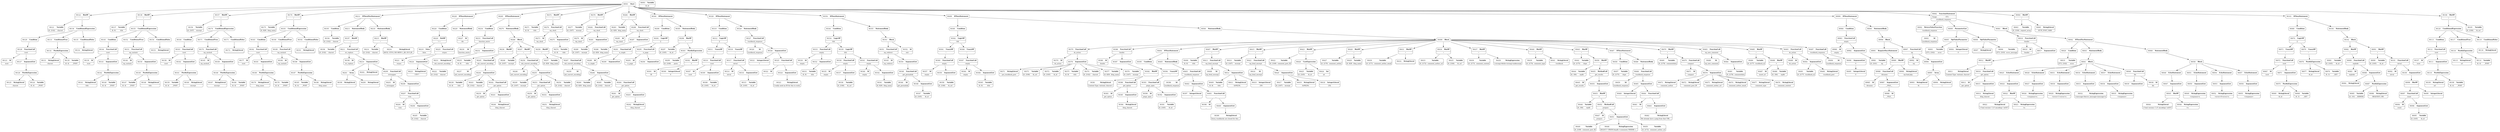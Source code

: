 digraph ast {
node [shape=none];
90113 [label=<<TABLE border='1' cellspacing='0' cellpadding='10' style='rounded' ><TR><TD border='0'>90113</TD><TD border='0'><B>Condition</B></TD></TR></TABLE>>];
90113 -> 90112 [weight=2];
90112 [label=<<TABLE border='1' cellspacing='0' cellpadding='10' style='rounded' ><TR><TD border='0'>90112</TD><TD border='0'><B>FunctionCall</B></TD></TR><HR/><TR><TD border='0' cellpadding='5' colspan='2'>isset</TD></TR></TABLE>>];
90112 -> 90107 [weight=2];
90112 -> 90111 [weight=2];
90115 [label=<<TABLE border='1' cellspacing='0' cellpadding='10' style='rounded' ><TR><TD border='0'>90115</TD><TD border='0'><B>StringLiteral</B></TD></TR><HR/><TR><TD border='0' cellpadding='5' colspan='2'>url</TD></TR></TABLE>>];
90114 [label=<<TABLE border='1' cellspacing='0' cellpadding='10' style='rounded' ><TR><TD border='0'>90114</TD><TD border='0'><B>Variable</B></TD></TR><HR/><TR><TD border='0' cellpadding='5'>(0, 4)</TD><TD border='0' cellpadding='5'>_POST</TD></TR></TABLE>>];
90117 [label=<<TABLE border='1' cellspacing='0' cellpadding='10' style='rounded' ><TR><TD border='0'>90117</TD><TD border='0'><B>ConditionalTrue</B></TD></TR></TABLE>>];
90117 -> 90116 [weight=2];
90116 [label=<<TABLE border='1' cellspacing='0' cellpadding='10' style='rounded' ><TR><TD border='0'>90116</TD><TD border='0'><B>PostfixExpression</B></TD></TR></TABLE>>];
90116 -> 90114 [weight=2];
90116 -> 90115 [weight=2];
90119 [label=<<TABLE border='1' cellspacing='0' cellpadding='10' style='rounded' ><TR><TD border='0'>90119</TD><TD border='0'><B>ConditionalFalse</B></TD></TR></TABLE>>];
90119 -> 90118 [weight=2];
90118 [label=<<TABLE border='1' cellspacing='0' cellpadding='10' style='rounded' ><TR><TD border='0'>90118</TD><TD border='0'><B>StringLiteral</B></TD></TR><HR/><TR><TD border='0' cellpadding='5' colspan='2'></TD></TR></TABLE>>];
90121 [label=<<TABLE border='1' cellspacing='0' cellpadding='10' style='rounded' ><TR><TD border='0'>90121</TD><TD border='0'><B>Variable</B></TD></TR><HR/><TR><TD border='0' cellpadding='5'>(0, 2142)</TD><TD border='0' cellpadding='5'>charset</TD></TR></TABLE>>];
90120 [label=<<TABLE border='1' cellspacing='0' cellpadding='10' style='rounded' ><TR><TD border='0'>90120</TD><TD border='0'><B>ConditionalExpression</B></TD></TR></TABLE>>];
90120 -> 90113 [weight=2];
90120 -> 90117 [weight=2];
90120 -> 90119 [weight=2];
90123 [label=<<TABLE border='1' cellspacing='0' cellpadding='10' style='rounded' ><TR><TD border='0'>90123</TD><TD border='0'><B>Id</B></TD></TR><HR/><TR><TD border='0' cellpadding='5' colspan='2'>isset</TD></TR></TABLE>>];
90122 [label=<<TABLE border='1' cellspacing='0' cellpadding='10' style='rounded' ><TR><TD border='0'>90122</TD><TD border='0'><B>BinOP</B></TD></TR><HR/><TR><TD border='0' cellpadding='5' colspan='2'>=</TD></TR></TABLE>>];
90122 -> 90121 [weight=2];
90122 -> 90136 [weight=2];
90125 [label=<<TABLE border='1' cellspacing='0' cellpadding='10' style='rounded' ><TR><TD border='0'>90125</TD><TD border='0'><B>StringLiteral</B></TD></TR><HR/><TR><TD border='0' cellpadding='5' colspan='2'>charset</TD></TR></TABLE>>];
90124 [label=<<TABLE border='1' cellspacing='0' cellpadding='10' style='rounded' ><TR><TD border='0'>90124</TD><TD border='0'><B>Variable</B></TD></TR><HR/><TR><TD border='0' cellpadding='5'>(0, 4)</TD><TD border='0' cellpadding='5'>_POST</TD></TR></TABLE>>];
90127 [label=<<TABLE border='1' cellspacing='0' cellpadding='10' style='rounded' ><TR><TD border='0'>90127</TD><TD border='0'><B>ArgumentList</B></TD></TR></TABLE>>];
90127 -> 90126 [weight=2];
90126 [label=<<TABLE border='1' cellspacing='0' cellpadding='10' style='rounded' ><TR><TD border='0'>90126</TD><TD border='0'><B>PostfixExpression</B></TD></TR></TABLE>>];
90126 -> 90124 [weight=2];
90126 -> 90125 [weight=2];
90129 [label=<<TABLE border='1' cellspacing='0' cellpadding='10' style='rounded' ><TR><TD border='0'>90129</TD><TD border='0'><B>Condition</B></TD></TR></TABLE>>];
90129 -> 90128 [weight=2];
90128 [label=<<TABLE border='1' cellspacing='0' cellpadding='10' style='rounded' ><TR><TD border='0'>90128</TD><TD border='0'><B>FunctionCall</B></TD></TR><HR/><TR><TD border='0' cellpadding='5' colspan='2'>isset</TD></TR></TABLE>>];
90128 -> 90123 [weight=2];
90128 -> 90127 [weight=2];
90131 [label=<<TABLE border='1' cellspacing='0' cellpadding='10' style='rounded' ><TR><TD border='0'>90131</TD><TD border='0'><B>StringLiteral</B></TD></TR><HR/><TR><TD border='0' cellpadding='5' colspan='2'>charset</TD></TR></TABLE>>];
90130 [label=<<TABLE border='1' cellspacing='0' cellpadding='10' style='rounded' ><TR><TD border='0'>90130</TD><TD border='0'><B>Variable</B></TD></TR><HR/><TR><TD border='0' cellpadding='5'>(0, 4)</TD><TD border='0' cellpadding='5'>_POST</TD></TR></TABLE>>];
90133 [label=<<TABLE border='1' cellspacing='0' cellpadding='10' style='rounded' ><TR><TD border='0'>90133</TD><TD border='0'><B>ConditionalTrue</B></TD></TR></TABLE>>];
90133 -> 90132 [weight=2];
90132 [label=<<TABLE border='1' cellspacing='0' cellpadding='10' style='rounded' ><TR><TD border='0'>90132</TD><TD border='0'><B>PostfixExpression</B></TD></TR></TABLE>>];
90132 -> 90130 [weight=2];
90132 -> 90131 [weight=2];
90135 [label=<<TABLE border='1' cellspacing='0' cellpadding='10' style='rounded' ><TR><TD border='0'>90135</TD><TD border='0'><B>ConditionalFalse</B></TD></TR></TABLE>>];
90135 -> 90134 [weight=2];
90134 [label=<<TABLE border='1' cellspacing='0' cellpadding='10' style='rounded' ><TR><TD border='0'>90134</TD><TD border='0'><B>StringLiteral</B></TD></TR><HR/><TR><TD border='0' cellpadding='5' colspan='2'></TD></TR></TABLE>>];
90137 [label=<<TABLE border='1' cellspacing='0' cellpadding='10' style='rounded' ><TR><TD border='0'>90137</TD><TD border='0'><B>Variable</B></TD></TR><HR/><TR><TD border='0' cellpadding='5'>(0, 8)</TD><TD border='0' cellpadding='5'>title</TD></TR></TABLE>>];
90136 [label=<<TABLE border='1' cellspacing='0' cellpadding='10' style='rounded' ><TR><TD border='0'>90136</TD><TD border='0'><B>ConditionalExpression</B></TD></TR></TABLE>>];
90136 -> 90129 [weight=2];
90136 -> 90133 [weight=2];
90136 -> 90135 [weight=2];
90139 [label=<<TABLE border='1' cellspacing='0' cellpadding='10' style='rounded' ><TR><TD border='0'>90139</TD><TD border='0'><B>Id</B></TD></TR><HR/><TR><TD border='0' cellpadding='5' colspan='2'>isset</TD></TR></TABLE>>];
90138 [label=<<TABLE border='1' cellspacing='0' cellpadding='10' style='rounded' ><TR><TD border='0'>90138</TD><TD border='0'><B>BinOP</B></TD></TR><HR/><TR><TD border='0' cellpadding='5' colspan='2'>=</TD></TR></TABLE>>];
90138 -> 90137 [weight=2];
90138 -> 90155 [weight=2];
90141 [label=<<TABLE border='1' cellspacing='0' cellpadding='10' style='rounded' ><TR><TD border='0'>90141</TD><TD border='0'><B>StringLiteral</B></TD></TR><HR/><TR><TD border='0' cellpadding='5' colspan='2'>title</TD></TR></TABLE>>];
90140 [label=<<TABLE border='1' cellspacing='0' cellpadding='10' style='rounded' ><TR><TD border='0'>90140</TD><TD border='0'><B>Variable</B></TD></TR><HR/><TR><TD border='0' cellpadding='5'>(0, 4)</TD><TD border='0' cellpadding='5'>_POST</TD></TR></TABLE>>];
90143 [label=<<TABLE border='1' cellspacing='0' cellpadding='10' style='rounded' ><TR><TD border='0'>90143</TD><TD border='0'><B>ArgumentList</B></TD></TR></TABLE>>];
90143 -> 90142 [weight=2];
90142 [label=<<TABLE border='1' cellspacing='0' cellpadding='10' style='rounded' ><TR><TD border='0'>90142</TD><TD border='0'><B>PostfixExpression</B></TD></TR></TABLE>>];
90142 -> 90140 [weight=2];
90142 -> 90141 [weight=2];
90145 [label=<<TABLE border='1' cellspacing='0' cellpadding='10' style='rounded' ><TR><TD border='0'>90145</TD><TD border='0'><B>Condition</B></TD></TR></TABLE>>];
90145 -> 90144 [weight=2];
90144 [label=<<TABLE border='1' cellspacing='0' cellpadding='10' style='rounded' ><TR><TD border='0'>90144</TD><TD border='0'><B>FunctionCall</B></TD></TR><HR/><TR><TD border='0' cellpadding='5' colspan='2'>isset</TD></TR></TABLE>>];
90144 -> 90139 [weight=2];
90144 -> 90143 [weight=2];
90147 [label=<<TABLE border='1' cellspacing='0' cellpadding='10' style='rounded' ><TR><TD border='0'>90147</TD><TD border='0'><B>Variable</B></TD></TR><HR/><TR><TD border='0' cellpadding='5'>(0, 4)</TD><TD border='0' cellpadding='5'>_POST</TD></TR></TABLE>>];
90146 [label=<<TABLE border='1' cellspacing='0' cellpadding='10' style='rounded' ><TR><TD border='0'>90146</TD><TD border='0'><B>Id</B></TD></TR><HR/><TR><TD border='0' cellpadding='5' colspan='2'>wp_unslash</TD></TR></TABLE>>];
90149 [label=<<TABLE border='1' cellspacing='0' cellpadding='10' style='rounded' ><TR><TD border='0'>90149</TD><TD border='0'><B>PostfixExpression</B></TD></TR></TABLE>>];
90149 -> 90147 [weight=2];
90149 -> 90148 [weight=2];
90148 [label=<<TABLE border='1' cellspacing='0' cellpadding='10' style='rounded' ><TR><TD border='0'>90148</TD><TD border='0'><B>StringLiteral</B></TD></TR><HR/><TR><TD border='0' cellpadding='5' colspan='2'>title</TD></TR></TABLE>>];
90151 [label=<<TABLE border='1' cellspacing='0' cellpadding='10' style='rounded' ><TR><TD border='0'>90151</TD><TD border='0'><B>FunctionCall</B></TD></TR><HR/><TR><TD border='0' cellpadding='5' colspan='2'>wp_unslash</TD></TR></TABLE>>];
90151 -> 90146 [weight=2];
90151 -> 90150 [weight=2];
90150 [label=<<TABLE border='1' cellspacing='0' cellpadding='10' style='rounded' ><TR><TD border='0'>90150</TD><TD border='0'><B>ArgumentList</B></TD></TR></TABLE>>];
90150 -> 90149 [weight=2];
90153 [label=<<TABLE border='1' cellspacing='0' cellpadding='10' style='rounded' ><TR><TD border='0'>90153</TD><TD border='0'><B>StringLiteral</B></TD></TR><HR/><TR><TD border='0' cellpadding='5' colspan='2'></TD></TR></TABLE>>];
90152 [label=<<TABLE border='1' cellspacing='0' cellpadding='10' style='rounded' ><TR><TD border='0'>90152</TD><TD border='0'><B>ConditionalTrue</B></TD></TR></TABLE>>];
90152 -> 90151 [weight=2];
90155 [label=<<TABLE border='1' cellspacing='0' cellpadding='10' style='rounded' ><TR><TD border='0'>90155</TD><TD border='0'><B>ConditionalExpression</B></TD></TR></TABLE>>];
90155 -> 90145 [weight=2];
90155 -> 90152 [weight=2];
90155 -> 90154 [weight=2];
90154 [label=<<TABLE border='1' cellspacing='0' cellpadding='10' style='rounded' ><TR><TD border='0'>90154</TD><TD border='0'><B>ConditionalFalse</B></TD></TR></TABLE>>];
90154 -> 90153 [weight=2];
90157 [label=<<TABLE border='1' cellspacing='0' cellpadding='10' style='rounded' ><TR><TD border='0'>90157</TD><TD border='0'><B>BinOP</B></TD></TR><HR/><TR><TD border='0' cellpadding='5' colspan='2'>=</TD></TR></TABLE>>];
90157 -> 90156 [weight=2];
90157 -> 90174 [weight=2];
90156 [label=<<TABLE border='1' cellspacing='0' cellpadding='10' style='rounded' ><TR><TD border='0'>90156</TD><TD border='0'><B>Variable</B></TD></TR><HR/><TR><TD border='0' cellpadding='5'>(0, 2167)</TD><TD border='0' cellpadding='5'>excerpt</TD></TR></TABLE>>];
90159 [label=<<TABLE border='1' cellspacing='0' cellpadding='10' style='rounded' ><TR><TD border='0'>90159</TD><TD border='0'><B>Variable</B></TD></TR><HR/><TR><TD border='0' cellpadding='5'>(0, 4)</TD><TD border='0' cellpadding='5'>_POST</TD></TR></TABLE>>];
90158 [label=<<TABLE border='1' cellspacing='0' cellpadding='10' style='rounded' ><TR><TD border='0'>90158</TD><TD border='0'><B>Id</B></TD></TR><HR/><TR><TD border='0' cellpadding='5' colspan='2'>isset</TD></TR></TABLE>>];
90161 [label=<<TABLE border='1' cellspacing='0' cellpadding='10' style='rounded' ><TR><TD border='0'>90161</TD><TD border='0'><B>PostfixExpression</B></TD></TR></TABLE>>];
90161 -> 90159 [weight=2];
90161 -> 90160 [weight=2];
90160 [label=<<TABLE border='1' cellspacing='0' cellpadding='10' style='rounded' ><TR><TD border='0'>90160</TD><TD border='0'><B>StringLiteral</B></TD></TR><HR/><TR><TD border='0' cellpadding='5' colspan='2'>excerpt</TD></TR></TABLE>>];
90163 [label=<<TABLE border='1' cellspacing='0' cellpadding='10' style='rounded' ><TR><TD border='0'>90163</TD><TD border='0'><B>FunctionCall</B></TD></TR><HR/><TR><TD border='0' cellpadding='5' colspan='2'>isset</TD></TR></TABLE>>];
90163 -> 90158 [weight=2];
90163 -> 90162 [weight=2];
90162 [label=<<TABLE border='1' cellspacing='0' cellpadding='10' style='rounded' ><TR><TD border='0'>90162</TD><TD border='0'><B>ArgumentList</B></TD></TR></TABLE>>];
90162 -> 90161 [weight=2];
90165 [label=<<TABLE border='1' cellspacing='0' cellpadding='10' style='rounded' ><TR><TD border='0'>90165</TD><TD border='0'><B>Id</B></TD></TR><HR/><TR><TD border='0' cellpadding='5' colspan='2'>wp_unslash</TD></TR></TABLE>>];
90164 [label=<<TABLE border='1' cellspacing='0' cellpadding='10' style='rounded' ><TR><TD border='0'>90164</TD><TD border='0'><B>Condition</B></TD></TR></TABLE>>];
90164 -> 90163 [weight=2];
90167 [label=<<TABLE border='1' cellspacing='0' cellpadding='10' style='rounded' ><TR><TD border='0'>90167</TD><TD border='0'><B>StringLiteral</B></TD></TR><HR/><TR><TD border='0' cellpadding='5' colspan='2'>excerpt</TD></TR></TABLE>>];
90166 [label=<<TABLE border='1' cellspacing='0' cellpadding='10' style='rounded' ><TR><TD border='0'>90166</TD><TD border='0'><B>Variable</B></TD></TR><HR/><TR><TD border='0' cellpadding='5'>(0, 4)</TD><TD border='0' cellpadding='5'>_POST</TD></TR></TABLE>>];
90169 [label=<<TABLE border='1' cellspacing='0' cellpadding='10' style='rounded' ><TR><TD border='0'>90169</TD><TD border='0'><B>ArgumentList</B></TD></TR></TABLE>>];
90169 -> 90168 [weight=2];
90168 [label=<<TABLE border='1' cellspacing='0' cellpadding='10' style='rounded' ><TR><TD border='0'>90168</TD><TD border='0'><B>PostfixExpression</B></TD></TR></TABLE>>];
90168 -> 90166 [weight=2];
90168 -> 90167 [weight=2];
90171 [label=<<TABLE border='1' cellspacing='0' cellpadding='10' style='rounded' ><TR><TD border='0'>90171</TD><TD border='0'><B>ConditionalTrue</B></TD></TR></TABLE>>];
90171 -> 90170 [weight=2];
90170 [label=<<TABLE border='1' cellspacing='0' cellpadding='10' style='rounded' ><TR><TD border='0'>90170</TD><TD border='0'><B>FunctionCall</B></TD></TR><HR/><TR><TD border='0' cellpadding='5' colspan='2'>wp_unslash</TD></TR></TABLE>>];
90170 -> 90165 [weight=2];
90170 -> 90169 [weight=2];
90173 [label=<<TABLE border='1' cellspacing='0' cellpadding='10' style='rounded' ><TR><TD border='0'>90173</TD><TD border='0'><B>ConditionalFalse</B></TD></TR></TABLE>>];
90173 -> 90172 [weight=2];
90172 [label=<<TABLE border='1' cellspacing='0' cellpadding='10' style='rounded' ><TR><TD border='0'>90172</TD><TD border='0'><B>StringLiteral</B></TD></TR><HR/><TR><TD border='0' cellpadding='5' colspan='2'></TD></TR></TABLE>>];
90175 [label=<<TABLE border='1' cellspacing='0' cellpadding='10' style='rounded' ><TR><TD border='0'>90175</TD><TD border='0'><B>Variable</B></TD></TR><HR/><TR><TD border='0' cellpadding='5'>(0, 829)</TD><TD border='0' cellpadding='5'>blog_name</TD></TR></TABLE>>];
90174 [label=<<TABLE border='1' cellspacing='0' cellpadding='10' style='rounded' ><TR><TD border='0'>90174</TD><TD border='0'><B>ConditionalExpression</B></TD></TR></TABLE>>];
90174 -> 90164 [weight=2];
90174 -> 90171 [weight=2];
90174 -> 90173 [weight=2];
90177 [label=<<TABLE border='1' cellspacing='0' cellpadding='10' style='rounded' ><TR><TD border='0'>90177</TD><TD border='0'><B>Id</B></TD></TR><HR/><TR><TD border='0' cellpadding='5' colspan='2'>isset</TD></TR></TABLE>>];
90176 [label=<<TABLE border='1' cellspacing='0' cellpadding='10' style='rounded' ><TR><TD border='0'>90176</TD><TD border='0'><B>BinOP</B></TD></TR><HR/><TR><TD border='0' cellpadding='5' colspan='2'>=</TD></TR></TABLE>>];
90176 -> 90175 [weight=2];
90176 -> 90193 [weight=2];
90179 [label=<<TABLE border='1' cellspacing='0' cellpadding='10' style='rounded' ><TR><TD border='0'>90179</TD><TD border='0'><B>StringLiteral</B></TD></TR><HR/><TR><TD border='0' cellpadding='5' colspan='2'>blog_name</TD></TR></TABLE>>];
90178 [label=<<TABLE border='1' cellspacing='0' cellpadding='10' style='rounded' ><TR><TD border='0'>90178</TD><TD border='0'><B>Variable</B></TD></TR><HR/><TR><TD border='0' cellpadding='5'>(0, 4)</TD><TD border='0' cellpadding='5'>_POST</TD></TR></TABLE>>];
90181 [label=<<TABLE border='1' cellspacing='0' cellpadding='10' style='rounded' ><TR><TD border='0'>90181</TD><TD border='0'><B>ArgumentList</B></TD></TR></TABLE>>];
90181 -> 90180 [weight=2];
90180 [label=<<TABLE border='1' cellspacing='0' cellpadding='10' style='rounded' ><TR><TD border='0'>90180</TD><TD border='0'><B>PostfixExpression</B></TD></TR></TABLE>>];
90180 -> 90178 [weight=2];
90180 -> 90179 [weight=2];
90183 [label=<<TABLE border='1' cellspacing='0' cellpadding='10' style='rounded' ><TR><TD border='0'>90183</TD><TD border='0'><B>Condition</B></TD></TR></TABLE>>];
90183 -> 90182 [weight=2];
90182 [label=<<TABLE border='1' cellspacing='0' cellpadding='10' style='rounded' ><TR><TD border='0'>90182</TD><TD border='0'><B>FunctionCall</B></TD></TR><HR/><TR><TD border='0' cellpadding='5' colspan='2'>isset</TD></TR></TABLE>>];
90182 -> 90177 [weight=2];
90182 -> 90181 [weight=2];
90185 [label=<<TABLE border='1' cellspacing='0' cellpadding='10' style='rounded' ><TR><TD border='0'>90185</TD><TD border='0'><B>Variable</B></TD></TR><HR/><TR><TD border='0' cellpadding='5'>(0, 4)</TD><TD border='0' cellpadding='5'>_POST</TD></TR></TABLE>>];
90184 [label=<<TABLE border='1' cellspacing='0' cellpadding='10' style='rounded' ><TR><TD border='0'>90184</TD><TD border='0'><B>Id</B></TD></TR><HR/><TR><TD border='0' cellpadding='5' colspan='2'>wp_unslash</TD></TR></TABLE>>];
90187 [label=<<TABLE border='1' cellspacing='0' cellpadding='10' style='rounded' ><TR><TD border='0'>90187</TD><TD border='0'><B>PostfixExpression</B></TD></TR></TABLE>>];
90187 -> 90185 [weight=2];
90187 -> 90186 [weight=2];
90186 [label=<<TABLE border='1' cellspacing='0' cellpadding='10' style='rounded' ><TR><TD border='0'>90186</TD><TD border='0'><B>StringLiteral</B></TD></TR><HR/><TR><TD border='0' cellpadding='5' colspan='2'>blog_name</TD></TR></TABLE>>];
90189 [label=<<TABLE border='1' cellspacing='0' cellpadding='10' style='rounded' ><TR><TD border='0'>90189</TD><TD border='0'><B>FunctionCall</B></TD></TR><HR/><TR><TD border='0' cellpadding='5' colspan='2'>wp_unslash</TD></TR></TABLE>>];
90189 -> 90184 [weight=2];
90189 -> 90188 [weight=2];
90188 [label=<<TABLE border='1' cellspacing='0' cellpadding='10' style='rounded' ><TR><TD border='0'>90188</TD><TD border='0'><B>ArgumentList</B></TD></TR></TABLE>>];
90188 -> 90187 [weight=2];
90191 [label=<<TABLE border='1' cellspacing='0' cellpadding='10' style='rounded' ><TR><TD border='0'>90191</TD><TD border='0'><B>StringLiteral</B></TD></TR><HR/><TR><TD border='0' cellpadding='5' colspan='2'></TD></TR></TABLE>>];
90190 [label=<<TABLE border='1' cellspacing='0' cellpadding='10' style='rounded' ><TR><TD border='0'>90190</TD><TD border='0'><B>ConditionalTrue</B></TD></TR></TABLE>>];
90190 -> 90189 [weight=2];
90193 [label=<<TABLE border='1' cellspacing='0' cellpadding='10' style='rounded' ><TR><TD border='0'>90193</TD><TD border='0'><B>ConditionalExpression</B></TD></TR></TABLE>>];
90193 -> 90183 [weight=2];
90193 -> 90190 [weight=2];
90193 -> 90192 [weight=2];
90192 [label=<<TABLE border='1' cellspacing='0' cellpadding='10' style='rounded' ><TR><TD border='0'>90192</TD><TD border='0'><B>ConditionalFalse</B></TD></TR></TABLE>>];
90192 -> 90191 [weight=2];
90195 [label=<<TABLE border='1' cellspacing='0' cellpadding='10' style='rounded' ><TR><TD border='0'>90195</TD><TD border='0'><B>Condition</B></TD></TR></TABLE>>];
90195 -> 90194 [weight=2];
90194 [label=<<TABLE border='1' cellspacing='0' cellpadding='10' style='rounded' ><TR><TD border='0'>90194</TD><TD border='0'><B>Variable</B></TD></TR><HR/><TR><TD border='0' cellpadding='5'>(0, 2142)</TD><TD border='0' cellpadding='5'>charset</TD></TR></TABLE>>];
90197 [label=<<TABLE border='1' cellspacing='0' cellpadding='10' style='rounded' ><TR><TD border='0'>90197</TD><TD border='0'><B>BinOP</B></TD></TR><HR/><TR><TD border='0' cellpadding='5' colspan='2'>=</TD></TR></TABLE>>];
90197 -> 90196 [weight=2];
90197 -> 90211 [weight=2];
90196 [label=<<TABLE border='1' cellspacing='0' cellpadding='10' style='rounded' ><TR><TD border='0'>90196</TD><TD border='0'><B>Variable</B></TD></TR><HR/><TR><TD border='0' cellpadding='5'>(0, 2142)</TD><TD border='0' cellpadding='5'>charset</TD></TR></TABLE>>];
90199 [label=<<TABLE border='1' cellspacing='0' cellpadding='10' style='rounded' ><TR><TD border='0'>90199</TD><TD border='0'><B>StringLiteral</B></TD></TR><HR/><TR><TD border='0' cellpadding='5' colspan='2'>,</TD></TR></TABLE>>];
90198 [label=<<TABLE border='1' cellspacing='0' cellpadding='10' style='rounded' ><TR><TD border='0'>90198</TD><TD border='0'><B>Id</B></TD></TR><HR/><TR><TD border='0' cellpadding='5' colspan='2'>str_replace</TD></TR></TABLE>>];
90201 [label=<<TABLE border='1' cellspacing='0' cellpadding='10' style='rounded' ><TR><TD border='0'>90201</TD><TD border='0'><B>Array</B></TD></TR></TABLE>>];
90201 -> 90199 [weight=2];
90201 -> 90200 [weight=2];
90200 [label=<<TABLE border='1' cellspacing='0' cellpadding='10' style='rounded' ><TR><TD border='0'>90200</TD><TD border='0'><B>StringLiteral</B></TD></TR><HR/><TR><TD border='0' cellpadding='5' colspan='2'> </TD></TR></TABLE>>];
90203 [label=<<TABLE border='1' cellspacing='0' cellpadding='10' style='rounded' ><TR><TD border='0'>90203</TD><TD border='0'><B>Id</B></TD></TR><HR/><TR><TD border='0' cellpadding='5' colspan='2'>strtoupper</TD></TR></TABLE>>];
90202 [label=<<TABLE border='1' cellspacing='0' cellpadding='10' style='rounded' ><TR><TD border='0'>90202</TD><TD border='0'><B>StringLiteral</B></TD></TR><HR/><TR><TD border='0' cellpadding='5' colspan='2'></TD></TR></TABLE>>];
90205 [label=<<TABLE border='1' cellspacing='0' cellpadding='10' style='rounded' ><TR><TD border='0'>90205</TD><TD border='0'><B>Variable</B></TD></TR><HR/><TR><TD border='0' cellpadding='5'>(0, 2142)</TD><TD border='0' cellpadding='5'>charset</TD></TR></TABLE>>];
90204 [label=<<TABLE border='1' cellspacing='0' cellpadding='10' style='rounded' ><TR><TD border='0'>90204</TD><TD border='0'><B>Id</B></TD></TR><HR/><TR><TD border='0' cellpadding='5' colspan='2'>trim</TD></TR></TABLE>>];
90207 [label=<<TABLE border='1' cellspacing='0' cellpadding='10' style='rounded' ><TR><TD border='0'>90207</TD><TD border='0'><B>FunctionCall</B></TD></TR><HR/><TR><TD border='0' cellpadding='5' colspan='2'>trim</TD></TR></TABLE>>];
90207 -> 90204 [weight=2];
90207 -> 90206 [weight=2];
90206 [label=<<TABLE border='1' cellspacing='0' cellpadding='10' style='rounded' ><TR><TD border='0'>90206</TD><TD border='0'><B>ArgumentList</B></TD></TR></TABLE>>];
90206 -> 90205 [weight=2];
90209 [label=<<TABLE border='1' cellspacing='0' cellpadding='10' style='rounded' ><TR><TD border='0'>90209</TD><TD border='0'><B>FunctionCall</B></TD></TR><HR/><TR><TD border='0' cellpadding='5' colspan='2'>strtoupper</TD></TR></TABLE>>];
90209 -> 90203 [weight=2];
90209 -> 90208 [weight=2];
90208 [label=<<TABLE border='1' cellspacing='0' cellpadding='10' style='rounded' ><TR><TD border='0'>90208</TD><TD border='0'><B>ArgumentList</B></TD></TR></TABLE>>];
90208 -> 90207 [weight=2];
90211 [label=<<TABLE border='1' cellspacing='0' cellpadding='10' style='rounded' ><TR><TD border='0'>90211</TD><TD border='0'><B>FunctionCall</B></TD></TR><HR/><TR><TD border='0' cellpadding='5' colspan='2'>str_replace</TD></TR></TABLE>>];
90211 -> 90198 [weight=2];
90211 -> 90210 [weight=2];
90210 [label=<<TABLE border='1' cellspacing='0' cellpadding='10' style='rounded' ><TR><TD border='0'>90210</TD><TD border='0'><B>ArgumentList</B></TD></TR></TABLE>>];
90210 -> 90201 [weight=2];
90210 -> 90202 [weight=2];
90210 -> 90209 [weight=2];
90213 [label=<<TABLE border='1' cellspacing='0' cellpadding='10' style='rounded' ><TR><TD border='0'>90213</TD><TD border='0'><B>StatementBody</B></TD></TR></TABLE>>];
90213 -> 90197 [weight=2];
90212 [label=<<TABLE border='1' cellspacing='0' cellpadding='10' style='rounded' ><TR><TD border='0'>90212</TD><TD border='0'><B>IfThenElseStatement</B></TD></TR></TABLE>>];
90212 -> 90195 [weight=2];
90212 -> 90213 [weight=2];
90212 -> 90218 [weight=2];
90215 [label=<<TABLE border='1' cellspacing='0' cellpadding='10' style='rounded' ><TR><TD border='0'>90215</TD><TD border='0'><B>BinOP</B></TD></TR><HR/><TR><TD border='0' cellpadding='5' colspan='2'>=</TD></TR></TABLE>>];
90215 -> 90214 [weight=2];
90215 -> 90216 [weight=2];
90214 [label=<<TABLE border='1' cellspacing='0' cellpadding='10' style='rounded' ><TR><TD border='0'>90214</TD><TD border='0'><B>Variable</B></TD></TR><HR/><TR><TD border='0' cellpadding='5'>(0, 2142)</TD><TD border='0' cellpadding='5'>charset</TD></TR></TABLE>>];
90216 [label=<<TABLE border='1' cellspacing='0' cellpadding='10' style='rounded' ><TR><TD border='0'>90216</TD><TD border='0'><B>StringLiteral</B></TD></TR><HR/><TR><TD border='0' cellpadding='5' colspan='2'>ASCII, UTF-8, ISO-8859-1, JIS, EUC-JP...</TD></TR></TABLE>>];
90219 [label=<<TABLE border='1' cellspacing='0' cellpadding='10' style='rounded' ><TR><TD border='0'>90219</TD><TD border='0'><B>False</B></TD></TR><HR/><TR><TD border='0' cellpadding='5' colspan='2'>false</TD></TR></TABLE>>];
90218 [label=<<TABLE border='1' cellspacing='0' cellpadding='10' style='rounded' ><TR><TD border='0'>90218</TD><TD border='0'><B>StatementBody</B></TD></TR></TABLE>>];
90218 -> 90215 [weight=2];
90221 [label=<<TABLE border='1' cellspacing='0' cellpadding='10' style='rounded' ><TR><TD border='0'>90221</TD><TD border='0'><B>Id</B></TD></TR><HR/><TR><TD border='0' cellpadding='5' colspan='2'>strpos</TD></TR></TABLE>>];
90220 [label=<<TABLE border='1' cellspacing='0' cellpadding='10' style='rounded' ><TR><TD border='0'>90220</TD><TD border='0'><B>RelOP</B></TD></TR><HR/><TR><TD border='0' cellpadding='5' colspan='2'>!==</TD></TR></TABLE>>];
90220 -> 90219 [weight=2];
90220 -> 90225 [weight=2];
90223 [label=<<TABLE border='1' cellspacing='0' cellpadding='10' style='rounded' ><TR><TD border='0'>90223</TD><TD border='0'><B>StringLiteral</B></TD></TR><HR/><TR><TD border='0' cellpadding='5' colspan='2'>UTF-7</TD></TR></TABLE>>];
90222 [label=<<TABLE border='1' cellspacing='0' cellpadding='10' style='rounded' ><TR><TD border='0'>90222</TD><TD border='0'><B>Variable</B></TD></TR><HR/><TR><TD border='0' cellpadding='5'>(0, 2142)</TD><TD border='0' cellpadding='5'>charset</TD></TR></TABLE>>];
90225 [label=<<TABLE border='1' cellspacing='0' cellpadding='10' style='rounded' ><TR><TD border='0'>90225</TD><TD border='0'><B>FunctionCall</B></TD></TR><HR/><TR><TD border='0' cellpadding='5' colspan='2'>strpos</TD></TR></TABLE>>];
90225 -> 90221 [weight=2];
90225 -> 90224 [weight=2];
90224 [label=<<TABLE border='1' cellspacing='0' cellpadding='10' style='rounded' ><TR><TD border='0'>90224</TD><TD border='0'><B>ArgumentList</B></TD></TR></TABLE>>];
90224 -> 90222 [weight=2];
90224 -> 90223 [weight=2];
90227 [label=<<TABLE border='1' cellspacing='0' cellpadding='10' style='rounded' ><TR><TD border='0'>90227</TD><TD border='0'><B>Id</B></TD></TR><HR/><TR><TD border='0' cellpadding='5' colspan='2'>die</TD></TR></TABLE>>];
90226 [label=<<TABLE border='1' cellspacing='0' cellpadding='10' style='rounded' ><TR><TD border='0'>90226</TD><TD border='0'><B>Condition</B></TD></TR></TABLE>>];
90226 -> 90220 [weight=2];
90229 [label=<<TABLE border='1' cellspacing='0' cellpadding='10' style='rounded' ><TR><TD border='0'>90229</TD><TD border='0'><B>StatementBody</B></TD></TR></TABLE>>];
90229 -> 90227 [weight=2];
90228 [label=<<TABLE border='1' cellspacing='0' cellpadding='10' style='rounded' ><TR><TD border='0'>90228</TD><TD border='0'><B>IfThenStatement</B></TD></TR></TABLE>>];
90228 -> 90226 [weight=2];
90228 -> 90229 [weight=2];
90231 [label=<<TABLE border='1' cellspacing='0' cellpadding='10' style='rounded' ><TR><TD border='0'>90231</TD><TD border='0'><B>StringLiteral</B></TD></TR><HR/><TR><TD border='0' cellpadding='5' colspan='2'>mb_convert_encoding</TD></TR></TABLE>>];
90230 [label=<<TABLE border='1' cellspacing='0' cellpadding='10' style='rounded' ><TR><TD border='0'>90230</TD><TD border='0'><B>Id</B></TD></TR><HR/><TR><TD border='0' cellpadding='5' colspan='2'>function_exists</TD></TR></TABLE>>];
90233 [label=<<TABLE border='1' cellspacing='0' cellpadding='10' style='rounded' ><TR><TD border='0'>90233</TD><TD border='0'><B>FunctionCall</B></TD></TR><HR/><TR><TD border='0' cellpadding='5' colspan='2'>function_exists</TD></TR></TABLE>>];
90233 -> 90230 [weight=2];
90233 -> 90232 [weight=2];
90232 [label=<<TABLE border='1' cellspacing='0' cellpadding='10' style='rounded' ><TR><TD border='0'>90232</TD><TD border='0'><B>ArgumentList</B></TD></TR></TABLE>>];
90232 -> 90231 [weight=2];
90235 [label=<<TABLE border='1' cellspacing='0' cellpadding='10' style='rounded' ><TR><TD border='0'>90235</TD><TD border='0'><B>Variable</B></TD></TR><HR/><TR><TD border='0' cellpadding='5'>(0, 8)</TD><TD border='0' cellpadding='5'>title</TD></TR></TABLE>>];
90234 [label=<<TABLE border='1' cellspacing='0' cellpadding='10' style='rounded' ><TR><TD border='0'>90234</TD><TD border='0'><B>Condition</B></TD></TR></TABLE>>];
90234 -> 90233 [weight=2];
90237 [label=<<TABLE border='1' cellspacing='0' cellpadding='10' style='rounded' ><TR><TD border='0'>90237</TD><TD border='0'><B>Id</B></TD></TR><HR/><TR><TD border='0' cellpadding='5' colspan='2'>mb_convert_encoding</TD></TR></TABLE>>];
90236 [label=<<TABLE border='1' cellspacing='0' cellpadding='10' style='rounded' ><TR><TD border='0'>90236</TD><TD border='0'><B>BinOP</B></TD></TR><HR/><TR><TD border='0' cellpadding='5' colspan='2'>=</TD></TR></TABLE>>];
90236 -> 90235 [weight=2];
90236 -> 90245 [weight=2];
90239 [label=<<TABLE border='1' cellspacing='0' cellpadding='10' style='rounded' ><TR><TD border='0'>90239</TD><TD border='0'><B>Id</B></TD></TR><HR/><TR><TD border='0' cellpadding='5' colspan='2'>get_option</TD></TR></TABLE>>];
90238 [label=<<TABLE border='1' cellspacing='0' cellpadding='10' style='rounded' ><TR><TD border='0'>90238</TD><TD border='0'><B>Variable</B></TD></TR><HR/><TR><TD border='0' cellpadding='5'>(0, 8)</TD><TD border='0' cellpadding='5'>title</TD></TR></TABLE>>];
90241 [label=<<TABLE border='1' cellspacing='0' cellpadding='10' style='rounded' ><TR><TD border='0'>90241</TD><TD border='0'><B>ArgumentList</B></TD></TR></TABLE>>];
90241 -> 90240 [weight=2];
90240 [label=<<TABLE border='1' cellspacing='0' cellpadding='10' style='rounded' ><TR><TD border='0'>90240</TD><TD border='0'><B>StringLiteral</B></TD></TR><HR/><TR><TD border='0' cellpadding='5' colspan='2'>blog_charset</TD></TR></TABLE>>];
90243 [label=<<TABLE border='1' cellspacing='0' cellpadding='10' style='rounded' ><TR><TD border='0'>90243</TD><TD border='0'><B>Variable</B></TD></TR><HR/><TR><TD border='0' cellpadding='5'>(0, 2142)</TD><TD border='0' cellpadding='5'>charset</TD></TR></TABLE>>];
90242 [label=<<TABLE border='1' cellspacing='0' cellpadding='10' style='rounded' ><TR><TD border='0'>90242</TD><TD border='0'><B>FunctionCall</B></TD></TR><HR/><TR><TD border='0' cellpadding='5' colspan='2'>get_option</TD></TR></TABLE>>];
90242 -> 90239 [weight=2];
90242 -> 90241 [weight=2];
90245 [label=<<TABLE border='1' cellspacing='0' cellpadding='10' style='rounded' ><TR><TD border='0'>90245</TD><TD border='0'><B>FunctionCall</B></TD></TR><HR/><TR><TD border='0' cellpadding='5' colspan='2'>mb_convert_encoding</TD></TR></TABLE>>];
90245 -> 90237 [weight=2];
90245 -> 90244 [weight=2];
90244 [label=<<TABLE border='1' cellspacing='0' cellpadding='10' style='rounded' ><TR><TD border='0'>90244</TD><TD border='0'><B>ArgumentList</B></TD></TR></TABLE>>];
90244 -> 90238 [weight=2];
90244 -> 90242 [weight=2];
90244 -> 90243 [weight=2];
90247 [label=<<TABLE border='1' cellspacing='0' cellpadding='10' style='rounded' ><TR><TD border='0'>90247</TD><TD border='0'><B>BinOP</B></TD></TR><HR/><TR><TD border='0' cellpadding='5' colspan='2'>=</TD></TR></TABLE>>];
90247 -> 90246 [weight=2];
90247 -> 90256 [weight=2];
90246 [label=<<TABLE border='1' cellspacing='0' cellpadding='10' style='rounded' ><TR><TD border='0'>90246</TD><TD border='0'><B>Variable</B></TD></TR><HR/><TR><TD border='0' cellpadding='5'>(0, 2167)</TD><TD border='0' cellpadding='5'>excerpt</TD></TR></TABLE>>];
90249 [label=<<TABLE border='1' cellspacing='0' cellpadding='10' style='rounded' ><TR><TD border='0'>90249</TD><TD border='0'><B>Variable</B></TD></TR><HR/><TR><TD border='0' cellpadding='5'>(0, 2167)</TD><TD border='0' cellpadding='5'>excerpt</TD></TR></TABLE>>];
90248 [label=<<TABLE border='1' cellspacing='0' cellpadding='10' style='rounded' ><TR><TD border='0'>90248</TD><TD border='0'><B>Id</B></TD></TR><HR/><TR><TD border='0' cellpadding='5' colspan='2'>mb_convert_encoding</TD></TR></TABLE>>];
90251 [label=<<TABLE border='1' cellspacing='0' cellpadding='10' style='rounded' ><TR><TD border='0'>90251</TD><TD border='0'><B>StringLiteral</B></TD></TR><HR/><TR><TD border='0' cellpadding='5' colspan='2'>blog_charset</TD></TR></TABLE>>];
90250 [label=<<TABLE border='1' cellspacing='0' cellpadding='10' style='rounded' ><TR><TD border='0'>90250</TD><TD border='0'><B>Id</B></TD></TR><HR/><TR><TD border='0' cellpadding='5' colspan='2'>get_option</TD></TR></TABLE>>];
90253 [label=<<TABLE border='1' cellspacing='0' cellpadding='10' style='rounded' ><TR><TD border='0'>90253</TD><TD border='0'><B>FunctionCall</B></TD></TR><HR/><TR><TD border='0' cellpadding='5' colspan='2'>get_option</TD></TR></TABLE>>];
90253 -> 90250 [weight=2];
90253 -> 90252 [weight=2];
90252 [label=<<TABLE border='1' cellspacing='0' cellpadding='10' style='rounded' ><TR><TD border='0'>90252</TD><TD border='0'><B>ArgumentList</B></TD></TR></TABLE>>];
90252 -> 90251 [weight=2];
90255 [label=<<TABLE border='1' cellspacing='0' cellpadding='10' style='rounded' ><TR><TD border='0'>90255</TD><TD border='0'><B>ArgumentList</B></TD></TR></TABLE>>];
90255 -> 90249 [weight=2];
90255 -> 90253 [weight=2];
90255 -> 90254 [weight=2];
90254 [label=<<TABLE border='1' cellspacing='0' cellpadding='10' style='rounded' ><TR><TD border='0'>90254</TD><TD border='0'><B>Variable</B></TD></TR><HR/><TR><TD border='0' cellpadding='5'>(0, 2142)</TD><TD border='0' cellpadding='5'>charset</TD></TR></TABLE>>];
90257 [label=<<TABLE border='1' cellspacing='0' cellpadding='10' style='rounded' ><TR><TD border='0'>90257</TD><TD border='0'><B>Variable</B></TD></TR><HR/><TR><TD border='0' cellpadding='5'>(0, 829)</TD><TD border='0' cellpadding='5'>blog_name</TD></TR></TABLE>>];
90256 [label=<<TABLE border='1' cellspacing='0' cellpadding='10' style='rounded' ><TR><TD border='0'>90256</TD><TD border='0'><B>FunctionCall</B></TD></TR><HR/><TR><TD border='0' cellpadding='5' colspan='2'>mb_convert_encoding</TD></TR></TABLE>>];
90256 -> 90248 [weight=2];
90256 -> 90255 [weight=2];
90259 [label=<<TABLE border='1' cellspacing='0' cellpadding='10' style='rounded' ><TR><TD border='0'>90259</TD><TD border='0'><B>Id</B></TD></TR><HR/><TR><TD border='0' cellpadding='5' colspan='2'>mb_convert_encoding</TD></TR></TABLE>>];
90258 [label=<<TABLE border='1' cellspacing='0' cellpadding='10' style='rounded' ><TR><TD border='0'>90258</TD><TD border='0'><B>BinOP</B></TD></TR><HR/><TR><TD border='0' cellpadding='5' colspan='2'>=</TD></TR></TABLE>>];
90258 -> 90257 [weight=2];
90258 -> 90267 [weight=2];
90261 [label=<<TABLE border='1' cellspacing='0' cellpadding='10' style='rounded' ><TR><TD border='0'>90261</TD><TD border='0'><B>Id</B></TD></TR><HR/><TR><TD border='0' cellpadding='5' colspan='2'>get_option</TD></TR></TABLE>>];
90260 [label=<<TABLE border='1' cellspacing='0' cellpadding='10' style='rounded' ><TR><TD border='0'>90260</TD><TD border='0'><B>Variable</B></TD></TR><HR/><TR><TD border='0' cellpadding='5'>(0, 829)</TD><TD border='0' cellpadding='5'>blog_name</TD></TR></TABLE>>];
90263 [label=<<TABLE border='1' cellspacing='0' cellpadding='10' style='rounded' ><TR><TD border='0'>90263</TD><TD border='0'><B>ArgumentList</B></TD></TR></TABLE>>];
90263 -> 90262 [weight=2];
90262 [label=<<TABLE border='1' cellspacing='0' cellpadding='10' style='rounded' ><TR><TD border='0'>90262</TD><TD border='0'><B>StringLiteral</B></TD></TR><HR/><TR><TD border='0' cellpadding='5' colspan='2'>blog_charset</TD></TR></TABLE>>];
90265 [label=<<TABLE border='1' cellspacing='0' cellpadding='10' style='rounded' ><TR><TD border='0'>90265</TD><TD border='0'><B>Variable</B></TD></TR><HR/><TR><TD border='0' cellpadding='5'>(0, 2142)</TD><TD border='0' cellpadding='5'>charset</TD></TR></TABLE>>];
90264 [label=<<TABLE border='1' cellspacing='0' cellpadding='10' style='rounded' ><TR><TD border='0'>90264</TD><TD border='0'><B>FunctionCall</B></TD></TR><HR/><TR><TD border='0' cellpadding='5' colspan='2'>get_option</TD></TR></TABLE>>];
90264 -> 90261 [weight=2];
90264 -> 90263 [weight=2];
90267 [label=<<TABLE border='1' cellspacing='0' cellpadding='10' style='rounded' ><TR><TD border='0'>90267</TD><TD border='0'><B>FunctionCall</B></TD></TR><HR/><TR><TD border='0' cellpadding='5' colspan='2'>mb_convert_encoding</TD></TR></TABLE>>];
90267 -> 90259 [weight=2];
90267 -> 90266 [weight=2];
90266 [label=<<TABLE border='1' cellspacing='0' cellpadding='10' style='rounded' ><TR><TD border='0'>90266</TD><TD border='0'><B>ArgumentList</B></TD></TR></TABLE>>];
90266 -> 90260 [weight=2];
90266 -> 90264 [weight=2];
90266 -> 90265 [weight=2];
90269 [label=<<TABLE border='1' cellspacing='0' cellpadding='10' style='rounded' ><TR><TD border='0'>90269</TD><TD border='0'><B>IfThenStatement</B></TD></TR></TABLE>>];
90269 -> 90234 [weight=2];
90269 -> 90270 [weight=2];
90268 [label=<<TABLE border='1' cellspacing='0' cellpadding='10' style='rounded' ><TR><TD border='0'>90268</TD><TD border='0'><B>Block</B></TD></TR></TABLE>>];
90268 -> 90236 [weight=2];
90268 -> 90247 [weight=2];
90268 -> 90258 [weight=2];
90271 [label=<<TABLE border='1' cellspacing='0' cellpadding='10' style='rounded' ><TR><TD border='0'>90271</TD><TD border='0'><B>Variable</B></TD></TR><HR/><TR><TD border='0' cellpadding='5'>(0, 8)</TD><TD border='0' cellpadding='5'>title</TD></TR></TABLE>>];
90270 [label=<<TABLE border='1' cellspacing='0' cellpadding='10' style='rounded' ><TR><TD border='0'>90270</TD><TD border='0'><B>StatementBody</B></TD></TR></TABLE>>];
90270 -> 90268 [weight=2];
90273 [label=<<TABLE border='1' cellspacing='0' cellpadding='10' style='rounded' ><TR><TD border='0'>90273</TD><TD border='0'><B>Id</B></TD></TR><HR/><TR><TD border='0' cellpadding='5' colspan='2'>wp_slash</TD></TR></TABLE>>];
90272 [label=<<TABLE border='1' cellspacing='0' cellpadding='10' style='rounded' ><TR><TD border='0'>90272</TD><TD border='0'><B>BinOP</B></TD></TR><HR/><TR><TD border='0' cellpadding='5' colspan='2'>=</TD></TR></TABLE>>];
90272 -> 90271 [weight=2];
90272 -> 90276 [weight=2];
90275 [label=<<TABLE border='1' cellspacing='0' cellpadding='10' style='rounded' ><TR><TD border='0'>90275</TD><TD border='0'><B>ArgumentList</B></TD></TR></TABLE>>];
90275 -> 90274 [weight=2];
90274 [label=<<TABLE border='1' cellspacing='0' cellpadding='10' style='rounded' ><TR><TD border='0'>90274</TD><TD border='0'><B>Variable</B></TD></TR><HR/><TR><TD border='0' cellpadding='5'>(0, 8)</TD><TD border='0' cellpadding='5'>title</TD></TR></TABLE>>];
90277 [label=<<TABLE border='1' cellspacing='0' cellpadding='10' style='rounded' ><TR><TD border='0'>90277</TD><TD border='0'><B>Variable</B></TD></TR><HR/><TR><TD border='0' cellpadding='5'>(0, 2167)</TD><TD border='0' cellpadding='5'>excerpt</TD></TR></TABLE>>];
90276 [label=<<TABLE border='1' cellspacing='0' cellpadding='10' style='rounded' ><TR><TD border='0'>90276</TD><TD border='0'><B>FunctionCall</B></TD></TR><HR/><TR><TD border='0' cellpadding='5' colspan='2'>wp_slash</TD></TR></TABLE>>];
90276 -> 90273 [weight=2];
90276 -> 90275 [weight=2];
90279 [label=<<TABLE border='1' cellspacing='0' cellpadding='10' style='rounded' ><TR><TD border='0'>90279</TD><TD border='0'><B>Id</B></TD></TR><HR/><TR><TD border='0' cellpadding='5' colspan='2'>wp_slash</TD></TR></TABLE>>];
90278 [label=<<TABLE border='1' cellspacing='0' cellpadding='10' style='rounded' ><TR><TD border='0'>90278</TD><TD border='0'><B>BinOP</B></TD></TR><HR/><TR><TD border='0' cellpadding='5' colspan='2'>=</TD></TR></TABLE>>];
90278 -> 90277 [weight=2];
90278 -> 90282 [weight=2];
90281 [label=<<TABLE border='1' cellspacing='0' cellpadding='10' style='rounded' ><TR><TD border='0'>90281</TD><TD border='0'><B>ArgumentList</B></TD></TR></TABLE>>];
90281 -> 90280 [weight=2];
90280 [label=<<TABLE border='1' cellspacing='0' cellpadding='10' style='rounded' ><TR><TD border='0'>90280</TD><TD border='0'><B>Variable</B></TD></TR><HR/><TR><TD border='0' cellpadding='5'>(0, 2167)</TD><TD border='0' cellpadding='5'>excerpt</TD></TR></TABLE>>];
90283 [label=<<TABLE border='1' cellspacing='0' cellpadding='10' style='rounded' ><TR><TD border='0'>90283</TD><TD border='0'><B>Variable</B></TD></TR><HR/><TR><TD border='0' cellpadding='5'>(0, 829)</TD><TD border='0' cellpadding='5'>blog_name</TD></TR></TABLE>>];
90282 [label=<<TABLE border='1' cellspacing='0' cellpadding='10' style='rounded' ><TR><TD border='0'>90282</TD><TD border='0'><B>FunctionCall</B></TD></TR><HR/><TR><TD border='0' cellpadding='5' colspan='2'>wp_slash</TD></TR></TABLE>>];
90282 -> 90279 [weight=2];
90282 -> 90281 [weight=2];
90285 [label=<<TABLE border='1' cellspacing='0' cellpadding='10' style='rounded' ><TR><TD border='0'>90285</TD><TD border='0'><B>Id</B></TD></TR><HR/><TR><TD border='0' cellpadding='5' colspan='2'>wp_slash</TD></TR></TABLE>>];
90284 [label=<<TABLE border='1' cellspacing='0' cellpadding='10' style='rounded' ><TR><TD border='0'>90284</TD><TD border='0'><B>BinOP</B></TD></TR><HR/><TR><TD border='0' cellpadding='5' colspan='2'>=</TD></TR></TABLE>>];
90284 -> 90283 [weight=2];
90284 -> 90288 [weight=2];
90287 [label=<<TABLE border='1' cellspacing='0' cellpadding='10' style='rounded' ><TR><TD border='0'>90287</TD><TD border='0'><B>ArgumentList</B></TD></TR></TABLE>>];
90287 -> 90286 [weight=2];
90286 [label=<<TABLE border='1' cellspacing='0' cellpadding='10' style='rounded' ><TR><TD border='0'>90286</TD><TD border='0'><B>Variable</B></TD></TR><HR/><TR><TD border='0' cellpadding='5'>(0, 829)</TD><TD border='0' cellpadding='5'>blog_name</TD></TR></TABLE>>];
90289 [label=<<TABLE border='1' cellspacing='0' cellpadding='10' style='rounded' ><TR><TD border='0'>90289</TD><TD border='0'><B>Id</B></TD></TR><HR/><TR><TD border='0' cellpadding='5' colspan='2'>is_single</TD></TR></TABLE>>];
90288 [label=<<TABLE border='1' cellspacing='0' cellpadding='10' style='rounded' ><TR><TD border='0'>90288</TD><TD border='0'><B>FunctionCall</B></TD></TR><HR/><TR><TD border='0' cellpadding='5' colspan='2'>wp_slash</TD></TR></TABLE>>];
90288 -> 90285 [weight=2];
90288 -> 90287 [weight=2];
90291 [label=<<TABLE border='1' cellspacing='0' cellpadding='10' style='rounded' ><TR><TD border='0'>90291</TD><TD border='0'><B>FunctionCall</B></TD></TR><HR/><TR><TD border='0' cellpadding='5' colspan='2'>is_single</TD></TR></TABLE>>];
90291 -> 90289 [weight=2];
90291 -> 90290 [weight=2];
90290 [label=<<TABLE border='1' cellspacing='0' cellpadding='10' style='rounded' ><TR><TD border='0'>90290</TD><TD border='0'><B>ArgumentList</B></TD></TR></TABLE>>];
90293 [label=<<TABLE border='1' cellspacing='0' cellpadding='10' style='rounded' ><TR><TD border='0'>90293</TD><TD border='0'><B>Id</B></TD></TR><HR/><TR><TD border='0' cellpadding='5' colspan='2'>is_page</TD></TR></TABLE>>];
90292 [label=<<TABLE border='1' cellspacing='0' cellpadding='10' style='rounded' ><TR><TD border='0'>90292</TD><TD border='0'><B>LogicOP</B></TD></TR><HR/><TR><TD border='0' cellpadding='5' colspan='2'>||</TD></TR></TABLE>>];
90292 -> 90291 [weight=2];
90292 -> 90295 [weight=2];
90295 [label=<<TABLE border='1' cellspacing='0' cellpadding='10' style='rounded' ><TR><TD border='0'>90295</TD><TD border='0'><B>FunctionCall</B></TD></TR><HR/><TR><TD border='0' cellpadding='5' colspan='2'>is_page</TD></TR></TABLE>>];
90295 -> 90293 [weight=2];
90295 -> 90294 [weight=2];
90294 [label=<<TABLE border='1' cellspacing='0' cellpadding='10' style='rounded' ><TR><TD border='0'>90294</TD><TD border='0'><B>ArgumentList</B></TD></TR></TABLE>>];
90297 [label=<<TABLE border='1' cellspacing='0' cellpadding='10' style='rounded' ><TR><TD border='0'>90297</TD><TD border='0'><B>Variable</B></TD></TR><HR/><TR><TD border='0' cellpadding='5'>(0, 2165)</TD><TD border='0' cellpadding='5'>tb_id</TD></TR></TABLE>>];
90296 [label=<<TABLE border='1' cellspacing='0' cellpadding='10' style='rounded' ><TR><TD border='0'>90296</TD><TD border='0'><B>Condition</B></TD></TR></TABLE>>];
90296 -> 90292 [weight=2];
90299 [label=<<TABLE border='1' cellspacing='0' cellpadding='10' style='rounded' ><TR><TD border='0'>90299</TD><TD border='0'><B>Variable</B></TD></TR><HR/><TR><TD border='0' cellpadding='5'>(0, 2168)</TD><TD border='0' cellpadding='5'>posts</TD></TR></TABLE>>];
90298 [label=<<TABLE border='1' cellspacing='0' cellpadding='10' style='rounded' ><TR><TD border='0'>90298</TD><TD border='0'><B>BinOP</B></TD></TR><HR/><TR><TD border='0' cellpadding='5' colspan='2'>=</TD></TR></TABLE>>];
90298 -> 90297 [weight=2];
90298 -> 90303 [weight=2];
90301 [label=<<TABLE border='1' cellspacing='0' cellpadding='10' style='rounded' ><TR><TD border='0'>90301</TD><TD border='0'><B>Id</B></TD></TR><HR/><TR><TD border='0' cellpadding='5' colspan='2'>ID</TD></TR></TABLE>>];
90300 [label=<<TABLE border='1' cellspacing='0' cellpadding='10' style='rounded' ><TR><TD border='0'>90300</TD><TD border='0'><B>IntegerLiteral</B></TD></TR><HR/><TR><TD border='0' cellpadding='5' colspan='2'>0</TD></TR></TABLE>>];
90303 [label=<<TABLE border='1' cellspacing='0' cellpadding='10' style='rounded' ><TR><TD border='0'>90303</TD><TD border='0'><B>PostfixExpression</B></TD></TR></TABLE>>];
90303 -> 90299 [weight=2];
90303 -> 90302 [weight=2];
90302 [label=<<TABLE border='1' cellspacing='0' cellpadding='10' style='rounded' ><TR><TD border='0'>90302</TD><TD border='0'><B>BinOP</B></TD></TR><HR/><TR><TD border='0' cellpadding='5' colspan='2'>-&gt;</TD></TR></TABLE>>];
90302 -> 90300 [weight=2];
90302 -> 90301 [weight=2];
90305 [label=<<TABLE border='1' cellspacing='0' cellpadding='10' style='rounded' ><TR><TD border='0'>90305</TD><TD border='0'><B>StatementBody</B></TD></TR></TABLE>>];
90305 -> 90298 [weight=2];
90304 [label=<<TABLE border='1' cellspacing='0' cellpadding='10' style='rounded' ><TR><TD border='0'>90304</TD><TD border='0'><B>IfThenStatement</B></TD></TR></TABLE>>];
90304 -> 90296 [weight=2];
90304 -> 90305 [weight=2];
90307 [label=<<TABLE border='1' cellspacing='0' cellpadding='10' style='rounded' ><TR><TD border='0'>90307</TD><TD border='0'><B>Id</B></TD></TR><HR/><TR><TD border='0' cellpadding='5' colspan='2'>isset</TD></TR></TABLE>>];
90309 [label=<<TABLE border='1' cellspacing='0' cellpadding='10' style='rounded' ><TR><TD border='0'>90309</TD><TD border='0'><B>ArgumentList</B></TD></TR></TABLE>>];
90309 -> 90308 [weight=2];
90308 [label=<<TABLE border='1' cellspacing='0' cellpadding='10' style='rounded' ><TR><TD border='0'>90308</TD><TD border='0'><B>Variable</B></TD></TR><HR/><TR><TD border='0' cellpadding='5'>(0, 2165)</TD><TD border='0' cellpadding='5'>tb_id</TD></TR></TABLE>>];
90311 [label=<<TABLE border='1' cellspacing='0' cellpadding='10' style='rounded' ><TR><TD border='0'>90311</TD><TD border='0'><B>UnaryOP</B></TD></TR><HR/><TR><TD border='0' cellpadding='5' colspan='2'>!</TD></TR></TABLE>>];
90311 -> 90310 [weight=2];
90310 [label=<<TABLE border='1' cellspacing='0' cellpadding='10' style='rounded' ><TR><TD border='0'>90310</TD><TD border='0'><B>FunctionCall</B></TD></TR><HR/><TR><TD border='0' cellpadding='5' colspan='2'>isset</TD></TR></TABLE>>];
90310 -> 90307 [weight=2];
90310 -> 90309 [weight=2];
90312 [label=<<TABLE border='1' cellspacing='0' cellpadding='10' style='rounded' ><TR><TD border='0'>90312</TD><TD border='0'><B>LogicOP</B></TD></TR><HR/><TR><TD border='0' cellpadding='5' colspan='2'>||</TD></TR></TABLE>>];
90312 -> 90311 [weight=2];
90312 -> 90318 [weight=2];
90315 [label=<<TABLE border='1' cellspacing='0' cellpadding='10' style='rounded' ><TR><TD border='0'>90315</TD><TD border='0'><B>Variable</B></TD></TR><HR/><TR><TD border='0' cellpadding='5'>(0, 2165)</TD><TD border='0' cellpadding='5'>tb_id</TD></TR></TABLE>>];
90314 [label=<<TABLE border='1' cellspacing='0' cellpadding='10' style='rounded' ><TR><TD border='0'>90314</TD><TD border='0'><B>Id</B></TD></TR><HR/><TR><TD border='0' cellpadding='5' colspan='2'>intval</TD></TR></TABLE>>];
90317 [label=<<TABLE border='1' cellspacing='0' cellpadding='10' style='rounded' ><TR><TD border='0'>90317</TD><TD border='0'><B>FunctionCall</B></TD></TR><HR/><TR><TD border='0' cellpadding='5' colspan='2'>intval</TD></TR></TABLE>>];
90317 -> 90314 [weight=2];
90317 -> 90316 [weight=2];
90316 [label=<<TABLE border='1' cellspacing='0' cellpadding='10' style='rounded' ><TR><TD border='0'>90316</TD><TD border='0'><B>ArgumentList</B></TD></TR></TABLE>>];
90316 -> 90315 [weight=2];
90319 [label=<<TABLE border='1' cellspacing='0' cellpadding='10' style='rounded' ><TR><TD border='0'>90319</TD><TD border='0'><B>Condition</B></TD></TR></TABLE>>];
90319 -> 90312 [weight=2];
90318 [label=<<TABLE border='1' cellspacing='0' cellpadding='10' style='rounded' ><TR><TD border='0'>90318</TD><TD border='0'><B>UnaryOP</B></TD></TR><HR/><TR><TD border='0' cellpadding='5' colspan='2'>!</TD></TR></TABLE>>];
90318 -> 90317 [weight=2];
90321 [label=<<TABLE border='1' cellspacing='0' cellpadding='10' style='rounded' ><TR><TD border='0'>90321</TD><TD border='0'><B>IntegerLiteral</B></TD></TR><HR/><TR><TD border='0' cellpadding='5' colspan='2'>1</TD></TR></TABLE>>];
90320 [label=<<TABLE border='1' cellspacing='0' cellpadding='10' style='rounded' ><TR><TD border='0'>90320</TD><TD border='0'><B>Id</B></TD></TR><HR/><TR><TD border='0' cellpadding='5' colspan='2'>trackback_response</TD></TR></TABLE>>];
90323 [label=<<TABLE border='1' cellspacing='0' cellpadding='10' style='rounded' ><TR><TD border='0'>90323</TD><TD border='0'><B>StringLiteral</B></TD></TR><HR/><TR><TD border='0' cellpadding='5' colspan='2'>I really need an ID for this to work.</TD></TR></TABLE>>];
90322 [label=<<TABLE border='1' cellspacing='0' cellpadding='10' style='rounded' ><TR><TD border='0'>90322</TD><TD border='0'><B>Id</B></TD></TR><HR/><TR><TD border='0' cellpadding='5' colspan='2'>__</TD></TR></TABLE>>];
90325 [label=<<TABLE border='1' cellspacing='0' cellpadding='10' style='rounded' ><TR><TD border='0'>90325</TD><TD border='0'><B>FunctionCall</B></TD></TR><HR/><TR><TD border='0' cellpadding='5' colspan='2'>__</TD></TR></TABLE>>];
90325 -> 90322 [weight=2];
90325 -> 90324 [weight=2];
90324 [label=<<TABLE border='1' cellspacing='0' cellpadding='10' style='rounded' ><TR><TD border='0'>90324</TD><TD border='0'><B>ArgumentList</B></TD></TR></TABLE>>];
90324 -> 90323 [weight=2];
90327 [label=<<TABLE border='1' cellspacing='0' cellpadding='10' style='rounded' ><TR><TD border='0'>90327</TD><TD border='0'><B>FunctionCall</B></TD></TR><HR/><TR><TD border='0' cellpadding='5' colspan='2'>trackback_response</TD></TR></TABLE>>];
90327 -> 90320 [weight=2];
90327 -> 90326 [weight=2];
90326 [label=<<TABLE border='1' cellspacing='0' cellpadding='10' style='rounded' ><TR><TD border='0'>90326</TD><TD border='0'><B>ArgumentList</B></TD></TR></TABLE>>];
90326 -> 90321 [weight=2];
90326 -> 90325 [weight=2];
90329 [label=<<TABLE border='1' cellspacing='0' cellpadding='10' style='rounded' ><TR><TD border='0'>90329</TD><TD border='0'><B>StatementBody</B></TD></TR></TABLE>>];
90329 -> 90327 [weight=2];
90328 [label=<<TABLE border='1' cellspacing='0' cellpadding='10' style='rounded' ><TR><TD border='0'>90328</TD><TD border='0'><B>IfThenStatement</B></TD></TR></TABLE>>];
90328 -> 90319 [weight=2];
90328 -> 90329 [weight=2];
90331 [label=<<TABLE border='1' cellspacing='0' cellpadding='10' style='rounded' ><TR><TD border='0'>90331</TD><TD border='0'><B>Variable</B></TD></TR><HR/><TR><TD border='0' cellpadding='5'>(0, 8)</TD><TD border='0' cellpadding='5'>title</TD></TR></TABLE>>];
90330 [label=<<TABLE border='1' cellspacing='0' cellpadding='10' style='rounded' ><TR><TD border='0'>90330</TD><TD border='0'><B>Id</B></TD></TR><HR/><TR><TD border='0' cellpadding='5' colspan='2'>empty</TD></TR></TABLE>>];
90333 [label=<<TABLE border='1' cellspacing='0' cellpadding='10' style='rounded' ><TR><TD border='0'>90333</TD><TD border='0'><B>FunctionCall</B></TD></TR><HR/><TR><TD border='0' cellpadding='5' colspan='2'>empty</TD></TR></TABLE>>];
90333 -> 90330 [weight=2];
90333 -> 90332 [weight=2];
90332 [label=<<TABLE border='1' cellspacing='0' cellpadding='10' style='rounded' ><TR><TD border='0'>90332</TD><TD border='0'><B>ArgumentList</B></TD></TR></TABLE>>];
90332 -> 90331 [weight=2];
90335 [label=<<TABLE border='1' cellspacing='0' cellpadding='10' style='rounded' ><TR><TD border='0'>90335</TD><TD border='0'><B>Id</B></TD></TR><HR/><TR><TD border='0' cellpadding='5' colspan='2'>empty</TD></TR></TABLE>>];
90334 [label=<<TABLE border='1' cellspacing='0' cellpadding='10' style='rounded' ><TR><TD border='0'>90334</TD><TD border='0'><B>LogicOP</B></TD></TR><HR/><TR><TD border='0' cellpadding='5' colspan='2'>&amp;&amp;</TD></TR></TABLE>>];
90334 -> 90333 [weight=2];
90334 -> 90339 [weight=2];
90337 [label=<<TABLE border='1' cellspacing='0' cellpadding='10' style='rounded' ><TR><TD border='0'>90337</TD><TD border='0'><B>ArgumentList</B></TD></TR></TABLE>>];
90337 -> 90336 [weight=2];
90336 [label=<<TABLE border='1' cellspacing='0' cellpadding='10' style='rounded' ><TR><TD border='0'>90336</TD><TD border='0'><B>Variable</B></TD></TR><HR/><TR><TD border='0' cellpadding='5'>(0, 2166)</TD><TD border='0' cellpadding='5'>tb_url</TD></TR></TABLE>>];
90339 [label=<<TABLE border='1' cellspacing='0' cellpadding='10' style='rounded' ><TR><TD border='0'>90339</TD><TD border='0'><B>LogicOP</B></TD></TR><HR/><TR><TD border='0' cellpadding='5' colspan='2'>&amp;&amp;</TD></TR></TABLE>>];
90339 -> 90338 [weight=2];
90339 -> 90343 [weight=2];
90338 [label=<<TABLE border='1' cellspacing='0' cellpadding='10' style='rounded' ><TR><TD border='0'>90338</TD><TD border='0'><B>FunctionCall</B></TD></TR><HR/><TR><TD border='0' cellpadding='5' colspan='2'>empty</TD></TR></TABLE>>];
90338 -> 90335 [weight=2];
90338 -> 90337 [weight=2];
90341 [label=<<TABLE border='1' cellspacing='0' cellpadding='10' style='rounded' ><TR><TD border='0'>90341</TD><TD border='0'><B>Variable</B></TD></TR><HR/><TR><TD border='0' cellpadding='5'>(0, 829)</TD><TD border='0' cellpadding='5'>blog_name</TD></TR></TABLE>>];
90340 [label=<<TABLE border='1' cellspacing='0' cellpadding='10' style='rounded' ><TR><TD border='0'>90340</TD><TD border='0'><B>Id</B></TD></TR><HR/><TR><TD border='0' cellpadding='5' colspan='2'>empty</TD></TR></TABLE>>];
90343 [label=<<TABLE border='1' cellspacing='0' cellpadding='10' style='rounded' ><TR><TD border='0'>90343</TD><TD border='0'><B>FunctionCall</B></TD></TR><HR/><TR><TD border='0' cellpadding='5' colspan='2'>empty</TD></TR></TABLE>>];
90343 -> 90340 [weight=2];
90343 -> 90342 [weight=2];
90342 [label=<<TABLE border='1' cellspacing='0' cellpadding='10' style='rounded' ><TR><TD border='0'>90342</TD><TD border='0'><B>ArgumentList</B></TD></TR></TABLE>>];
90342 -> 90341 [weight=2];
90345 [label=<<TABLE border='1' cellspacing='0' cellpadding='10' style='rounded' ><TR><TD border='0'>90345</TD><TD border='0'><B>Id</B></TD></TR><HR/><TR><TD border='0' cellpadding='5' colspan='2'>wp_redirect</TD></TR></TABLE>>];
90344 [label=<<TABLE border='1' cellspacing='0' cellpadding='10' style='rounded' ><TR><TD border='0'>90344</TD><TD border='0'><B>Condition</B></TD></TR></TABLE>>];
90344 -> 90334 [weight=2];
90347 [label=<<TABLE border='1' cellspacing='0' cellpadding='10' style='rounded' ><TR><TD border='0'>90347</TD><TD border='0'><B>Variable</B></TD></TR><HR/><TR><TD border='0' cellpadding='5'>(0, 2165)</TD><TD border='0' cellpadding='5'>tb_id</TD></TR></TABLE>>];
90346 [label=<<TABLE border='1' cellspacing='0' cellpadding='10' style='rounded' ><TR><TD border='0'>90346</TD><TD border='0'><B>Id</B></TD></TR><HR/><TR><TD border='0' cellpadding='5' colspan='2'>get_permalink</TD></TR></TABLE>>];
90349 [label=<<TABLE border='1' cellspacing='0' cellpadding='10' style='rounded' ><TR><TD border='0'>90349</TD><TD border='0'><B>FunctionCall</B></TD></TR><HR/><TR><TD border='0' cellpadding='5' colspan='2'>get_permalink</TD></TR></TABLE>>];
90349 -> 90346 [weight=2];
90349 -> 90348 [weight=2];
90348 [label=<<TABLE border='1' cellspacing='0' cellpadding='10' style='rounded' ><TR><TD border='0'>90348</TD><TD border='0'><B>ArgumentList</B></TD></TR></TABLE>>];
90348 -> 90347 [weight=2];
90351 [label=<<TABLE border='1' cellspacing='0' cellpadding='10' style='rounded' ><TR><TD border='0'>90351</TD><TD border='0'><B>FunctionCall</B></TD></TR><HR/><TR><TD border='0' cellpadding='5' colspan='2'>wp_redirect</TD></TR></TABLE>>];
90351 -> 90345 [weight=2];
90351 -> 90350 [weight=2];
90350 [label=<<TABLE border='1' cellspacing='0' cellpadding='10' style='rounded' ><TR><TD border='0'>90350</TD><TD border='0'><B>ArgumentList</B></TD></TR></TABLE>>];
90350 -> 90349 [weight=2];
90353 [label=<<TABLE border='1' cellspacing='0' cellpadding='10' style='rounded' ><TR><TD border='0'>90353</TD><TD border='0'><B>Block</B></TD></TR></TABLE>>];
90353 -> 90351 [weight=2];
90353 -> 90352 [weight=2];
90352 [label=<<TABLE border='1' cellspacing='0' cellpadding='10' style='rounded' ><TR><TD border='0'>90352</TD><TD border='0'><B>Id</B></TD></TR><HR/><TR><TD border='0' cellpadding='5' colspan='2'>exit</TD></TR></TABLE>>];
90355 [label=<<TABLE border='1' cellspacing='0' cellpadding='10' style='rounded' ><TR><TD border='0'>90355</TD><TD border='0'><B>StatementBody</B></TD></TR></TABLE>>];
90355 -> 90353 [weight=2];
90354 [label=<<TABLE border='1' cellspacing='0' cellpadding='10' style='rounded' ><TR><TD border='0'>90354</TD><TD border='0'><B>IfThenStatement</B></TD></TR></TABLE>>];
90354 -> 90344 [weight=2];
90354 -> 90355 [weight=2];
90357 [label=<<TABLE border='1' cellspacing='0' cellpadding='10' style='rounded' ><TR><TD border='0'>90357</TD><TD border='0'><B>Id</B></TD></TR><HR/><TR><TD border='0' cellpadding='5' colspan='2'>empty</TD></TR></TABLE>>];
90359 [label=<<TABLE border='1' cellspacing='0' cellpadding='10' style='rounded' ><TR><TD border='0'>90359</TD><TD border='0'><B>ArgumentList</B></TD></TR></TABLE>>];
90359 -> 90358 [weight=2];
90358 [label=<<TABLE border='1' cellspacing='0' cellpadding='10' style='rounded' ><TR><TD border='0'>90358</TD><TD border='0'><B>Variable</B></TD></TR><HR/><TR><TD border='0' cellpadding='5'>(0, 2166)</TD><TD border='0' cellpadding='5'>tb_url</TD></TR></TABLE>>];
90361 [label=<<TABLE border='1' cellspacing='0' cellpadding='10' style='rounded' ><TR><TD border='0'>90361</TD><TD border='0'><B>UnaryOP</B></TD></TR><HR/><TR><TD border='0' cellpadding='5' colspan='2'>!</TD></TR></TABLE>>];
90361 -> 90360 [weight=2];
90360 [label=<<TABLE border='1' cellspacing='0' cellpadding='10' style='rounded' ><TR><TD border='0'>90360</TD><TD border='0'><B>FunctionCall</B></TD></TR><HR/><TR><TD border='0' cellpadding='5' colspan='2'>empty</TD></TR></TABLE>>];
90360 -> 90357 [weight=2];
90360 -> 90359 [weight=2];
90362 [label=<<TABLE border='1' cellspacing='0' cellpadding='10' style='rounded' ><TR><TD border='0'>90362</TD><TD border='0'><B>LogicOP</B></TD></TR><HR/><TR><TD border='0' cellpadding='5' colspan='2'>&amp;&amp;</TD></TR></TABLE>>];
90362 -> 90361 [weight=2];
90362 -> 90368 [weight=2];
90365 [label=<<TABLE border='1' cellspacing='0' cellpadding='10' style='rounded' ><TR><TD border='0'>90365</TD><TD border='0'><B>Variable</B></TD></TR><HR/><TR><TD border='0' cellpadding='5'>(0, 8)</TD><TD border='0' cellpadding='5'>title</TD></TR></TABLE>>];
90364 [label=<<TABLE border='1' cellspacing='0' cellpadding='10' style='rounded' ><TR><TD border='0'>90364</TD><TD border='0'><B>Id</B></TD></TR><HR/><TR><TD border='0' cellpadding='5' colspan='2'>empty</TD></TR></TABLE>>];
90367 [label=<<TABLE border='1' cellspacing='0' cellpadding='10' style='rounded' ><TR><TD border='0'>90367</TD><TD border='0'><B>FunctionCall</B></TD></TR><HR/><TR><TD border='0' cellpadding='5' colspan='2'>empty</TD></TR></TABLE>>];
90367 -> 90364 [weight=2];
90367 -> 90366 [weight=2];
90366 [label=<<TABLE border='1' cellspacing='0' cellpadding='10' style='rounded' ><TR><TD border='0'>90366</TD><TD border='0'><B>ArgumentList</B></TD></TR></TABLE>>];
90366 -> 90365 [weight=2];
90369 [label=<<TABLE border='1' cellspacing='0' cellpadding='10' style='rounded' ><TR><TD border='0'>90369</TD><TD border='0'><B>Condition</B></TD></TR></TABLE>>];
90369 -> 90362 [weight=2];
90368 [label=<<TABLE border='1' cellspacing='0' cellpadding='10' style='rounded' ><TR><TD border='0'>90368</TD><TD border='0'><B>UnaryOP</B></TD></TR><HR/><TR><TD border='0' cellpadding='5' colspan='2'>!</TD></TR></TABLE>>];
90368 -> 90367 [weight=2];
90371 [label=<<TABLE border='1' cellspacing='0' cellpadding='10' style='rounded' ><TR><TD border='0'>90371</TD><TD border='0'><B>StringLiteral</B></TD></TR><HR/><TR><TD border='0' cellpadding='5' colspan='2'>pre_trackback_post</TD></TR></TABLE>>];
90370 [label=<<TABLE border='1' cellspacing='0' cellpadding='10' style='rounded' ><TR><TD border='0'>90370</TD><TD border='0'><B>Id</B></TD></TR><HR/><TR><TD border='0' cellpadding='5' colspan='2'>do_action</TD></TR></TABLE>>];
90373 [label=<<TABLE border='1' cellspacing='0' cellpadding='10' style='rounded' ><TR><TD border='0'>90373</TD><TD border='0'><B>Variable</B></TD></TR><HR/><TR><TD border='0' cellpadding='5'>(0, 2166)</TD><TD border='0' cellpadding='5'>tb_url</TD></TR></TABLE>>];
90372 [label=<<TABLE border='1' cellspacing='0' cellpadding='10' style='rounded' ><TR><TD border='0'>90372</TD><TD border='0'><B>Variable</B></TD></TR><HR/><TR><TD border='0' cellpadding='5'>(0, 2165)</TD><TD border='0' cellpadding='5'>tb_id</TD></TR></TABLE>>];
90375 [label=<<TABLE border='1' cellspacing='0' cellpadding='10' style='rounded' ><TR><TD border='0'>90375</TD><TD border='0'><B>Variable</B></TD></TR><HR/><TR><TD border='0' cellpadding='5'>(0, 8)</TD><TD border='0' cellpadding='5'>title</TD></TR></TABLE>>];
90374 [label=<<TABLE border='1' cellspacing='0' cellpadding='10' style='rounded' ><TR><TD border='0'>90374</TD><TD border='0'><B>Variable</B></TD></TR><HR/><TR><TD border='0' cellpadding='5'>(0, 2142)</TD><TD border='0' cellpadding='5'>charset</TD></TR></TABLE>>];
90377 [label=<<TABLE border='1' cellspacing='0' cellpadding='10' style='rounded' ><TR><TD border='0'>90377</TD><TD border='0'><B>Variable</B></TD></TR><HR/><TR><TD border='0' cellpadding='5'>(0, 829)</TD><TD border='0' cellpadding='5'>blog_name</TD></TR></TABLE>>];
90376 [label=<<TABLE border='1' cellspacing='0' cellpadding='10' style='rounded' ><TR><TD border='0'>90376</TD><TD border='0'><B>Variable</B></TD></TR><HR/><TR><TD border='0' cellpadding='5'>(0, 2167)</TD><TD border='0' cellpadding='5'>excerpt</TD></TR></TABLE>>];
90379 [label=<<TABLE border='1' cellspacing='0' cellpadding='10' style='rounded' ><TR><TD border='0'>90379</TD><TD border='0'><B>FunctionCall</B></TD></TR><HR/><TR><TD border='0' cellpadding='5' colspan='2'>do_action</TD></TR></TABLE>>];
90379 -> 90370 [weight=2];
90379 -> 90378 [weight=2];
90378 [label=<<TABLE border='1' cellspacing='0' cellpadding='10' style='rounded' ><TR><TD border='0'>90378</TD><TD border='0'><B>ArgumentList</B></TD></TR></TABLE>>];
90378 -> 90371 [weight=2];
90378 -> 90372 [weight=2];
90378 -> 90373 [weight=2];
90378 -> 90374 [weight=2];
90378 -> 90375 [weight=2];
90378 -> 90376 [weight=2];
90378 -> 90377 [weight=2];
90381 [label=<<TABLE border='1' cellspacing='0' cellpadding='10' style='rounded' ><TR><TD border='0'>90381</TD><TD border='0'><B>StringLiteral</B></TD></TR><HR/><TR><TD border='0' cellpadding='5' colspan='2'>Content-Type: textxml; charset=</TD></TR></TABLE>>];
90380 [label=<<TABLE border='1' cellspacing='0' cellpadding='10' style='rounded' ><TR><TD border='0'>90380</TD><TD border='0'><B>Id</B></TD></TR><HR/><TR><TD border='0' cellpadding='5' colspan='2'>header</TD></TR></TABLE>>];
90383 [label=<<TABLE border='1' cellspacing='0' cellpadding='10' style='rounded' ><TR><TD border='0'>90383</TD><TD border='0'><B>Id</B></TD></TR><HR/><TR><TD border='0' cellpadding='5' colspan='2'>get_option</TD></TR></TABLE>>];
90382 [label=<<TABLE border='1' cellspacing='0' cellpadding='10' style='rounded' ><TR><TD border='0'>90382</TD><TD border='0'><B>BinOP</B></TD></TR><HR/><TR><TD border='0' cellpadding='5' colspan='2'>.</TD></TR></TABLE>>];
90382 -> 90381 [weight=2];
90382 -> 90386 [weight=2];
90385 [label=<<TABLE border='1' cellspacing='0' cellpadding='10' style='rounded' ><TR><TD border='0'>90385</TD><TD border='0'><B>ArgumentList</B></TD></TR></TABLE>>];
90385 -> 90384 [weight=2];
90384 [label=<<TABLE border='1' cellspacing='0' cellpadding='10' style='rounded' ><TR><TD border='0'>90384</TD><TD border='0'><B>StringLiteral</B></TD></TR><HR/><TR><TD border='0' cellpadding='5' colspan='2'>blog_charset</TD></TR></TABLE>>];
90387 [label=<<TABLE border='1' cellspacing='0' cellpadding='10' style='rounded' ><TR><TD border='0'>90387</TD><TD border='0'><B>ArgumentList</B></TD></TR></TABLE>>];
90387 -> 90382 [weight=2];
90386 [label=<<TABLE border='1' cellspacing='0' cellpadding='10' style='rounded' ><TR><TD border='0'>90386</TD><TD border='0'><B>FunctionCall</B></TD></TR><HR/><TR><TD border='0' cellpadding='5' colspan='2'>get_option</TD></TR></TABLE>>];
90386 -> 90383 [weight=2];
90386 -> 90385 [weight=2];
90388 [label=<<TABLE border='1' cellspacing='0' cellpadding='10' style='rounded' ><TR><TD border='0'>90388</TD><TD border='0'><B>FunctionCall</B></TD></TR><HR/><TR><TD border='0' cellpadding='5' colspan='2'>header</TD></TR></TABLE>>];
90388 -> 90380 [weight=2];
90388 -> 90387 [weight=2];
90391 [label=<<TABLE border='1' cellspacing='0' cellpadding='10' style='rounded' ><TR><TD border='0'>90391</TD><TD border='0'><B>Variable</B></TD></TR><HR/><TR><TD border='0' cellpadding='5'>(0, 2165)</TD><TD border='0' cellpadding='5'>tb_id</TD></TR></TABLE>>];
90390 [label=<<TABLE border='1' cellspacing='0' cellpadding='10' style='rounded' ><TR><TD border='0'>90390</TD><TD border='0'><B>Id</B></TD></TR><HR/><TR><TD border='0' cellpadding='5' colspan='2'>pings_open</TD></TR></TABLE>>];
90393 [label=<<TABLE border='1' cellspacing='0' cellpadding='10' style='rounded' ><TR><TD border='0'>90393</TD><TD border='0'><B>FunctionCall</B></TD></TR><HR/><TR><TD border='0' cellpadding='5' colspan='2'>pings_open</TD></TR></TABLE>>];
90393 -> 90390 [weight=2];
90393 -> 90392 [weight=2];
90392 [label=<<TABLE border='1' cellspacing='0' cellpadding='10' style='rounded' ><TR><TD border='0'>90392</TD><TD border='0'><B>ArgumentList</B></TD></TR></TABLE>>];
90392 -> 90391 [weight=2];
90395 [label=<<TABLE border='1' cellspacing='0' cellpadding='10' style='rounded' ><TR><TD border='0'>90395</TD><TD border='0'><B>Condition</B></TD></TR></TABLE>>];
90395 -> 90394 [weight=2];
90394 [label=<<TABLE border='1' cellspacing='0' cellpadding='10' style='rounded' ><TR><TD border='0'>90394</TD><TD border='0'><B>UnaryOP</B></TD></TR><HR/><TR><TD border='0' cellpadding='5' colspan='2'>!</TD></TR></TABLE>>];
90394 -> 90393 [weight=2];
90397 [label=<<TABLE border='1' cellspacing='0' cellpadding='10' style='rounded' ><TR><TD border='0'>90397</TD><TD border='0'><B>IntegerLiteral</B></TD></TR><HR/><TR><TD border='0' cellpadding='5' colspan='2'>1</TD></TR></TABLE>>];
90396 [label=<<TABLE border='1' cellspacing='0' cellpadding='10' style='rounded' ><TR><TD border='0'>90396</TD><TD border='0'><B>Id</B></TD></TR><HR/><TR><TD border='0' cellpadding='5' colspan='2'>trackback_response</TD></TR></TABLE>>];
90399 [label=<<TABLE border='1' cellspacing='0' cellpadding='10' style='rounded' ><TR><TD border='0'>90399</TD><TD border='0'><B>StringLiteral</B></TD></TR><HR/><TR><TD border='0' cellpadding='5' colspan='2'>Sorry, trackbacks are closed for this...</TD></TR></TABLE>>];
90398 [label=<<TABLE border='1' cellspacing='0' cellpadding='10' style='rounded' ><TR><TD border='0'>90398</TD><TD border='0'><B>Id</B></TD></TR><HR/><TR><TD border='0' cellpadding='5' colspan='2'>__</TD></TR></TABLE>>];
90401 [label=<<TABLE border='1' cellspacing='0' cellpadding='10' style='rounded' ><TR><TD border='0'>90401</TD><TD border='0'><B>FunctionCall</B></TD></TR><HR/><TR><TD border='0' cellpadding='5' colspan='2'>__</TD></TR></TABLE>>];
90401 -> 90398 [weight=2];
90401 -> 90400 [weight=2];
90400 [label=<<TABLE border='1' cellspacing='0' cellpadding='10' style='rounded' ><TR><TD border='0'>90400</TD><TD border='0'><B>ArgumentList</B></TD></TR></TABLE>>];
90400 -> 90399 [weight=2];
90403 [label=<<TABLE border='1' cellspacing='0' cellpadding='10' style='rounded' ><TR><TD border='0'>90403</TD><TD border='0'><B>FunctionCall</B></TD></TR><HR/><TR><TD border='0' cellpadding='5' colspan='2'>trackback_response</TD></TR></TABLE>>];
90403 -> 90396 [weight=2];
90403 -> 90402 [weight=2];
90402 [label=<<TABLE border='1' cellspacing='0' cellpadding='10' style='rounded' ><TR><TD border='0'>90402</TD><TD border='0'><B>ArgumentList</B></TD></TR></TABLE>>];
90402 -> 90397 [weight=2];
90402 -> 90401 [weight=2];
90405 [label=<<TABLE border='1' cellspacing='0' cellpadding='10' style='rounded' ><TR><TD border='0'>90405</TD><TD border='0'><B>StatementBody</B></TD></TR></TABLE>>];
90405 -> 90403 [weight=2];
90404 [label=<<TABLE border='1' cellspacing='0' cellpadding='10' style='rounded' ><TR><TD border='0'>90404</TD><TD border='0'><B>IfThenStatement</B></TD></TR></TABLE>>];
90404 -> 90395 [weight=2];
90404 -> 90405 [weight=2];
90407 [label=<<TABLE border='1' cellspacing='0' cellpadding='10' style='rounded' ><TR><TD border='0'>90407</TD><TD border='0'><B>BinOP</B></TD></TR><HR/><TR><TD border='0' cellpadding='5' colspan='2'>=</TD></TR></TABLE>>];
90407 -> 90406 [weight=2];
90407 -> 90413 [weight=2];
90406 [label=<<TABLE border='1' cellspacing='0' cellpadding='10' style='rounded' ><TR><TD border='0'>90406</TD><TD border='0'><B>Variable</B></TD></TR><HR/><TR><TD border='0' cellpadding='5'>(0, 8)</TD><TD border='0' cellpadding='5'>title</TD></TR></TABLE>>];
90409 [label=<<TABLE border='1' cellspacing='0' cellpadding='10' style='rounded' ><TR><TD border='0'>90409</TD><TD border='0'><B>Variable</B></TD></TR><HR/><TR><TD border='0' cellpadding='5'>(0, 8)</TD><TD border='0' cellpadding='5'>title</TD></TR></TABLE>>];
90408 [label=<<TABLE border='1' cellspacing='0' cellpadding='10' style='rounded' ><TR><TD border='0'>90408</TD><TD border='0'><B>Id</B></TD></TR><HR/><TR><TD border='0' cellpadding='5' colspan='2'>wp_html_excerpt</TD></TR></TABLE>>];
90411 [label=<<TABLE border='1' cellspacing='0' cellpadding='10' style='rounded' ><TR><TD border='0'>90411</TD><TD border='0'><B>StringLiteral</B></TD></TR><HR/><TR><TD border='0' cellpadding='5' colspan='2'>&amp;#8230;</TD></TR></TABLE>>];
90410 [label=<<TABLE border='1' cellspacing='0' cellpadding='10' style='rounded' ><TR><TD border='0'>90410</TD><TD border='0'><B>IntegerLiteral</B></TD></TR><HR/><TR><TD border='0' cellpadding='5' colspan='2'>250</TD></TR></TABLE>>];
90413 [label=<<TABLE border='1' cellspacing='0' cellpadding='10' style='rounded' ><TR><TD border='0'>90413</TD><TD border='0'><B>FunctionCall</B></TD></TR><HR/><TR><TD border='0' cellpadding='5' colspan='2'>wp_html_excerpt</TD></TR></TABLE>>];
90413 -> 90408 [weight=2];
90413 -> 90412 [weight=2];
90412 [label=<<TABLE border='1' cellspacing='0' cellpadding='10' style='rounded' ><TR><TD border='0'>90412</TD><TD border='0'><B>ArgumentList</B></TD></TR></TABLE>>];
90412 -> 90409 [weight=2];
90412 -> 90410 [weight=2];
90412 -> 90411 [weight=2];
90415 [label=<<TABLE border='1' cellspacing='0' cellpadding='10' style='rounded' ><TR><TD border='0'>90415</TD><TD border='0'><B>BinOP</B></TD></TR><HR/><TR><TD border='0' cellpadding='5' colspan='2'>=</TD></TR></TABLE>>];
90415 -> 90414 [weight=2];
90415 -> 90421 [weight=2];
90414 [label=<<TABLE border='1' cellspacing='0' cellpadding='10' style='rounded' ><TR><TD border='0'>90414</TD><TD border='0'><B>Variable</B></TD></TR><HR/><TR><TD border='0' cellpadding='5'>(0, 2167)</TD><TD border='0' cellpadding='5'>excerpt</TD></TR></TABLE>>];
90417 [label=<<TABLE border='1' cellspacing='0' cellpadding='10' style='rounded' ><TR><TD border='0'>90417</TD><TD border='0'><B>Variable</B></TD></TR><HR/><TR><TD border='0' cellpadding='5'>(0, 2167)</TD><TD border='0' cellpadding='5'>excerpt</TD></TR></TABLE>>];
90416 [label=<<TABLE border='1' cellspacing='0' cellpadding='10' style='rounded' ><TR><TD border='0'>90416</TD><TD border='0'><B>Id</B></TD></TR><HR/><TR><TD border='0' cellpadding='5' colspan='2'>wp_html_excerpt</TD></TR></TABLE>>];
90419 [label=<<TABLE border='1' cellspacing='0' cellpadding='10' style='rounded' ><TR><TD border='0'>90419</TD><TD border='0'><B>StringLiteral</B></TD></TR><HR/><TR><TD border='0' cellpadding='5' colspan='2'>&amp;#8230;</TD></TR></TABLE>>];
90418 [label=<<TABLE border='1' cellspacing='0' cellpadding='10' style='rounded' ><TR><TD border='0'>90418</TD><TD border='0'><B>IntegerLiteral</B></TD></TR><HR/><TR><TD border='0' cellpadding='5' colspan='2'>252</TD></TR></TABLE>>];
90421 [label=<<TABLE border='1' cellspacing='0' cellpadding='10' style='rounded' ><TR><TD border='0'>90421</TD><TD border='0'><B>FunctionCall</B></TD></TR><HR/><TR><TD border='0' cellpadding='5' colspan='2'>wp_html_excerpt</TD></TR></TABLE>>];
90421 -> 90416 [weight=2];
90421 -> 90420 [weight=2];
90420 [label=<<TABLE border='1' cellspacing='0' cellpadding='10' style='rounded' ><TR><TD border='0'>90420</TD><TD border='0'><B>ArgumentList</B></TD></TR></TABLE>>];
90420 -> 90417 [weight=2];
90420 -> 90418 [weight=2];
90420 -> 90419 [weight=2];
90423 [label=<<TABLE border='1' cellspacing='0' cellpadding='10' style='rounded' ><TR><TD border='0'>90423</TD><TD border='0'><B>BinOP</B></TD></TR><HR/><TR><TD border='0' cellpadding='5' colspan='2'>=</TD></TR></TABLE>>];
90423 -> 90422 [weight=2];
90423 -> 90426 [weight=2];
90422 [label=<<TABLE border='1' cellspacing='0' cellpadding='10' style='rounded' ><TR><TD border='0'>90422</TD><TD border='0'><B>Variable</B></TD></TR><HR/><TR><TD border='0' cellpadding='5'>(0, 2169)</TD><TD border='0' cellpadding='5'>comment_post_ID</TD></TR></TABLE>>];
90425 [label=<<TABLE border='1' cellspacing='0' cellpadding='10' style='rounded' ><TR><TD border='0'>90425</TD><TD border='0'><B>Variable</B></TD></TR><HR/><TR><TD border='0' cellpadding='5'>(0, 2165)</TD><TD border='0' cellpadding='5'>tb_id</TD></TR></TABLE>>];
90424 [label=<<TABLE border='1' cellspacing='0' cellpadding='10' style='rounded' ><TR><TD border='0'>90424</TD><TD border='0'><B>Int</B></TD></TR><HR/><TR><TD border='0' cellpadding='5' colspan='2'>int</TD></TR></TABLE>>];
90427 [label=<<TABLE border='1' cellspacing='0' cellpadding='10' style='rounded' ><TR><TD border='0'>90427</TD><TD border='0'><B>Variable</B></TD></TR><HR/><TR><TD border='0' cellpadding='5'>(0, 2170)</TD><TD border='0' cellpadding='5'>comment_author</TD></TR></TABLE>>];
90426 [label=<<TABLE border='1' cellspacing='0' cellpadding='10' style='rounded' ><TR><TD border='0'>90426</TD><TD border='0'><B>CastExpression</B></TD></TR></TABLE>>];
90426 -> 90424 [weight=2];
90426 -> 90425 [weight=2];
90429 [label=<<TABLE border='1' cellspacing='0' cellpadding='10' style='rounded' ><TR><TD border='0'>90429</TD><TD border='0'><B>Variable</B></TD></TR><HR/><TR><TD border='0' cellpadding='5'>(0, 829)</TD><TD border='0' cellpadding='5'>blog_name</TD></TR></TABLE>>];
90428 [label=<<TABLE border='1' cellspacing='0' cellpadding='10' style='rounded' ><TR><TD border='0'>90428</TD><TD border='0'><B>BinOP</B></TD></TR><HR/><TR><TD border='0' cellpadding='5' colspan='2'>=</TD></TR></TABLE>>];
90428 -> 90427 [weight=2];
90428 -> 90429 [weight=2];
90431 [label=<<TABLE border='1' cellspacing='0' cellpadding='10' style='rounded' ><TR><TD border='0'>90431</TD><TD border='0'><B>BinOP</B></TD></TR><HR/><TR><TD border='0' cellpadding='5' colspan='2'>=</TD></TR></TABLE>>];
90431 -> 90430 [weight=2];
90431 -> 90432 [weight=2];
90430 [label=<<TABLE border='1' cellspacing='0' cellpadding='10' style='rounded' ><TR><TD border='0'>90430</TD><TD border='0'><B>Variable</B></TD></TR><HR/><TR><TD border='0' cellpadding='5'>(0, 2171)</TD><TD border='0' cellpadding='5'>comment_author_email</TD></TR></TABLE>>];
90433 [label=<<TABLE border='1' cellspacing='0' cellpadding='10' style='rounded' ><TR><TD border='0'>90433</TD><TD border='0'><B>Variable</B></TD></TR><HR/><TR><TD border='0' cellpadding='5'>(0, 2172)</TD><TD border='0' cellpadding='5'>comment_author_url</TD></TR></TABLE>>];
90432 [label=<<TABLE border='1' cellspacing='0' cellpadding='10' style='rounded' ><TR><TD border='0'>90432</TD><TD border='0'><B>StringLiteral</B></TD></TR><HR/><TR><TD border='0' cellpadding='5' colspan='2'></TD></TR></TABLE>>];
90435 [label=<<TABLE border='1' cellspacing='0' cellpadding='10' style='rounded' ><TR><TD border='0'>90435</TD><TD border='0'><B>Variable</B></TD></TR><HR/><TR><TD border='0' cellpadding='5'>(0, 2166)</TD><TD border='0' cellpadding='5'>tb_url</TD></TR></TABLE>>];
90434 [label=<<TABLE border='1' cellspacing='0' cellpadding='10' style='rounded' ><TR><TD border='0'>90434</TD><TD border='0'><B>BinOP</B></TD></TR><HR/><TR><TD border='0' cellpadding='5' colspan='2'>=</TD></TR></TABLE>>];
90434 -> 90433 [weight=2];
90434 -> 90435 [weight=2];
90437 [label=<<TABLE border='1' cellspacing='0' cellpadding='10' style='rounded' ><TR><TD border='0'>90437</TD><TD border='0'><B>BinOP</B></TD></TR><HR/><TR><TD border='0' cellpadding='5' colspan='2'>=</TD></TR></TABLE>>];
90437 -> 90436 [weight=2];
90437 -> 90438 [weight=2];
90436 [label=<<TABLE border='1' cellspacing='0' cellpadding='10' style='rounded' ><TR><TD border='0'>90436</TD><TD border='0'><B>Variable</B></TD></TR><HR/><TR><TD border='0' cellpadding='5'>(0, 2173)</TD><TD border='0' cellpadding='5'>comment_content</TD></TR></TABLE>>];
90439 [label=<<TABLE border='1' cellspacing='0' cellpadding='10' style='rounded' ><TR><TD border='0'>90439</TD><TD border='0'><B>Variable</B></TD></TR><HR/><TR><TD border='0' cellpadding='5'>(0, 2174)</TD><TD border='0' cellpadding='5'>comment_type</TD></TR></TABLE>>];
90438 [label=<<TABLE border='1' cellspacing='0' cellpadding='10' style='rounded' ><TR><TD border='0'>90438</TD><TD border='0'><B>StringExpression</B></TD></TR><HR/><TR><TD border='0' cellpadding='5' colspan='2'>&lt;strong&gt;$title&lt;strong&gt;nn$excerpt</TD></TR></TABLE>>];
90441 [label=<<TABLE border='1' cellspacing='0' cellpadding='10' style='rounded' ><TR><TD border='0'>90441</TD><TD border='0'><B>StringLiteral</B></TD></TR><HR/><TR><TD border='0' cellpadding='5' colspan='2'>trackback</TD></TR></TABLE>>];
90440 [label=<<TABLE border='1' cellspacing='0' cellpadding='10' style='rounded' ><TR><TD border='0'>90440</TD><TD border='0'><B>BinOP</B></TD></TR><HR/><TR><TD border='0' cellpadding='5' colspan='2'>=</TD></TR></TABLE>>];
90440 -> 90439 [weight=2];
90440 -> 90441 [weight=2];
90443 [label=<<TABLE border='1' cellspacing='0' cellpadding='10' style='rounded' ><TR><TD border='0'>90443</TD><TD border='0'><B>BinOP</B></TD></TR><HR/><TR><TD border='0' cellpadding='5' colspan='2'>=</TD></TR></TABLE>>];
90443 -> 90442 [weight=2];
90443 -> 90456 [weight=2];
90442 [label=<<TABLE border='1' cellspacing='0' cellpadding='10' style='rounded' ><TR><TD border='0'>90442</TD><TD border='0'><B>Variable</B></TD></TR><HR/><TR><TD border='0' cellpadding='5'>(0, 2175)</TD><TD border='0' cellpadding='5'>dupe</TD></TR></TABLE>>];
90445 [label=<<TABLE border='1' cellspacing='0' cellpadding='10' style='rounded' ><TR><TD border='0'>90445</TD><TD border='0'><B>Id</B></TD></TR><HR/><TR><TD border='0' cellpadding='5' colspan='2'>get_results</TD></TR></TABLE>>];
90444 [label=<<TABLE border='1' cellspacing='0' cellpadding='10' style='rounded' ><TR><TD border='0'>90444</TD><TD border='0'><B>Variable</B></TD></TR><HR/><TR><TD border='0' cellpadding='5'>(0, 184)</TD><TD border='0' cellpadding='5'>wpdb</TD></TR></TABLE>>];
90447 [label=<<TABLE border='1' cellspacing='0' cellpadding='10' style='rounded' ><TR><TD border='0'>90447</TD><TD border='0'><B>Id</B></TD></TR><HR/><TR><TD border='0' cellpadding='5' colspan='2'>prepare</TD></TR></TABLE>>];
90446 [label=<<TABLE border='1' cellspacing='0' cellpadding='10' style='rounded' ><TR><TD border='0'>90446</TD><TD border='0'><B>Variable</B></TD></TR><HR/><TR><TD border='0' cellpadding='5'>(0, 184)</TD><TD border='0' cellpadding='5'>wpdb</TD></TR></TABLE>>];
90449 [label=<<TABLE border='1' cellspacing='0' cellpadding='10' style='rounded' ><TR><TD border='0'>90449</TD><TD border='0'><B>Variable</B></TD></TR><HR/><TR><TD border='0' cellpadding='5'>(0, 2169)</TD><TD border='0' cellpadding='5'>comment_post_ID</TD></TR></TABLE>>];
90448 [label=<<TABLE border='1' cellspacing='0' cellpadding='10' style='rounded' ><TR><TD border='0'>90448</TD><TD border='0'><B>StringExpression</B></TD></TR><HR/><TR><TD border='0' cellpadding='5' colspan='2'>SELECT * FROM $wpdb-&gt;comments WHERE c...</TD></TR></TABLE>>];
90451 [label=<<TABLE border='1' cellspacing='0' cellpadding='10' style='rounded' ><TR><TD border='0'>90451</TD><TD border='0'><B>ArgumentList</B></TD></TR></TABLE>>];
90451 -> 90448 [weight=2];
90451 -> 90449 [weight=2];
90451 -> 90450 [weight=2];
90450 [label=<<TABLE border='1' cellspacing='0' cellpadding='10' style='rounded' ><TR><TD border='0'>90450</TD><TD border='0'><B>Variable</B></TD></TR><HR/><TR><TD border='0' cellpadding='5'>(0, 2172)</TD><TD border='0' cellpadding='5'>comment_author_url</TD></TR></TABLE>>];
90453 [label=<<TABLE border='1' cellspacing='0' cellpadding='10' style='rounded' ><TR><TD border='0'>90453</TD><TD border='0'><B>BinOP</B></TD></TR><HR/><TR><TD border='0' cellpadding='5' colspan='2'>-&gt;</TD></TR></TABLE>>];
90453 -> 90446 [weight=2];
90453 -> 90452 [weight=2];
90452 [label=<<TABLE border='1' cellspacing='0' cellpadding='10' style='rounded' ><TR><TD border='0'>90452</TD><TD border='0'><B>MethodCall</B></TD></TR><HR/><TR><TD border='0' cellpadding='5' colspan='2'>prepare</TD></TR></TABLE>>];
90452 -> 90447 [weight=2];
90452 -> 90451 [weight=2];
90455 [label=<<TABLE border='1' cellspacing='0' cellpadding='10' style='rounded' ><TR><TD border='0'>90455</TD><TD border='0'><B>MethodCall</B></TD></TR><HR/><TR><TD border='0' cellpadding='5' colspan='2'>get_results</TD></TR></TABLE>>];
90455 -> 90445 [weight=2];
90455 -> 90454 [weight=2];
90454 [label=<<TABLE border='1' cellspacing='0' cellpadding='10' style='rounded' ><TR><TD border='0'>90454</TD><TD border='0'><B>ArgumentList</B></TD></TR></TABLE>>];
90454 -> 90453 [weight=2];
90457 [label=<<TABLE border='1' cellspacing='0' cellpadding='10' style='rounded' ><TR><TD border='0'>90457</TD><TD border='0'><B>Variable</B></TD></TR><HR/><TR><TD border='0' cellpadding='5'>(0, 2175)</TD><TD border='0' cellpadding='5'>dupe</TD></TR></TABLE>>];
90456 [label=<<TABLE border='1' cellspacing='0' cellpadding='10' style='rounded' ><TR><TD border='0'>90456</TD><TD border='0'><B>BinOP</B></TD></TR><HR/><TR><TD border='0' cellpadding='5' colspan='2'>-&gt;</TD></TR></TABLE>>];
90456 -> 90444 [weight=2];
90456 -> 90455 [weight=2];
90459 [label=<<TABLE border='1' cellspacing='0' cellpadding='10' style='rounded' ><TR><TD border='0'>90459</TD><TD border='0'><B>Id</B></TD></TR><HR/><TR><TD border='0' cellpadding='5' colspan='2'>trackback_response</TD></TR></TABLE>>];
90458 [label=<<TABLE border='1' cellspacing='0' cellpadding='10' style='rounded' ><TR><TD border='0'>90458</TD><TD border='0'><B>Condition</B></TD></TR></TABLE>>];
90458 -> 90457 [weight=2];
90461 [label=<<TABLE border='1' cellspacing='0' cellpadding='10' style='rounded' ><TR><TD border='0'>90461</TD><TD border='0'><B>Id</B></TD></TR><HR/><TR><TD border='0' cellpadding='5' colspan='2'>__</TD></TR></TABLE>>];
90460 [label=<<TABLE border='1' cellspacing='0' cellpadding='10' style='rounded' ><TR><TD border='0'>90460</TD><TD border='0'><B>IntegerLiteral</B></TD></TR><HR/><TR><TD border='0' cellpadding='5' colspan='2'>1</TD></TR></TABLE>>];
90463 [label=<<TABLE border='1' cellspacing='0' cellpadding='10' style='rounded' ><TR><TD border='0'>90463</TD><TD border='0'><B>ArgumentList</B></TD></TR></TABLE>>];
90463 -> 90462 [weight=2];
90462 [label=<<TABLE border='1' cellspacing='0' cellpadding='10' style='rounded' ><TR><TD border='0'>90462</TD><TD border='0'><B>StringLiteral</B></TD></TR><HR/><TR><TD border='0' cellpadding='5' colspan='2'>We already have a ping from that URL ...</TD></TR></TABLE>>];
90465 [label=<<TABLE border='1' cellspacing='0' cellpadding='10' style='rounded' ><TR><TD border='0'>90465</TD><TD border='0'><B>ArgumentList</B></TD></TR></TABLE>>];
90465 -> 90460 [weight=2];
90465 -> 90464 [weight=2];
90464 [label=<<TABLE border='1' cellspacing='0' cellpadding='10' style='rounded' ><TR><TD border='0'>90464</TD><TD border='0'><B>FunctionCall</B></TD></TR><HR/><TR><TD border='0' cellpadding='5' colspan='2'>__</TD></TR></TABLE>>];
90464 -> 90461 [weight=2];
90464 -> 90463 [weight=2];
90467 [label=<<TABLE border='1' cellspacing='0' cellpadding='10' style='rounded' ><TR><TD border='0'>90467</TD><TD border='0'><B>IfThenStatement</B></TD></TR></TABLE>>];
90467 -> 90458 [weight=2];
90467 -> 90468 [weight=2];
90466 [label=<<TABLE border='1' cellspacing='0' cellpadding='10' style='rounded' ><TR><TD border='0'>90466</TD><TD border='0'><B>FunctionCall</B></TD></TR><HR/><TR><TD border='0' cellpadding='5' colspan='2'>trackback_response</TD></TR></TABLE>>];
90466 -> 90459 [weight=2];
90466 -> 90465 [weight=2];
90469 [label=<<TABLE border='1' cellspacing='0' cellpadding='10' style='rounded' ><TR><TD border='0'>90469</TD><TD border='0'><B>Variable</B></TD></TR><HR/><TR><TD border='0' cellpadding='5'>(0, 2176)</TD><TD border='0' cellpadding='5'>commentdata</TD></TR></TABLE>>];
90468 [label=<<TABLE border='1' cellspacing='0' cellpadding='10' style='rounded' ><TR><TD border='0'>90468</TD><TD border='0'><B>StatementBody</B></TD></TR></TABLE>>];
90468 -> 90466 [weight=2];
90471 [label=<<TABLE border='1' cellspacing='0' cellpadding='10' style='rounded' ><TR><TD border='0'>90471</TD><TD border='0'><B>Id</B></TD></TR><HR/><TR><TD border='0' cellpadding='5' colspan='2'>compact</TD></TR></TABLE>>];
90470 [label=<<TABLE border='1' cellspacing='0' cellpadding='10' style='rounded' ><TR><TD border='0'>90470</TD><TD border='0'><B>BinOP</B></TD></TR><HR/><TR><TD border='0' cellpadding='5' colspan='2'>=</TD></TR></TABLE>>];
90470 -> 90469 [weight=2];
90470 -> 90479 [weight=2];
90473 [label=<<TABLE border='1' cellspacing='0' cellpadding='10' style='rounded' ><TR><TD border='0'>90473</TD><TD border='0'><B>StringLiteral</B></TD></TR><HR/><TR><TD border='0' cellpadding='5' colspan='2'>comment_author</TD></TR></TABLE>>];
90472 [label=<<TABLE border='1' cellspacing='0' cellpadding='10' style='rounded' ><TR><TD border='0'>90472</TD><TD border='0'><B>StringLiteral</B></TD></TR><HR/><TR><TD border='0' cellpadding='5' colspan='2'>comment_post_ID</TD></TR></TABLE>>];
90475 [label=<<TABLE border='1' cellspacing='0' cellpadding='10' style='rounded' ><TR><TD border='0'>90475</TD><TD border='0'><B>StringLiteral</B></TD></TR><HR/><TR><TD border='0' cellpadding='5' colspan='2'>comment_author_url</TD></TR></TABLE>>];
90474 [label=<<TABLE border='1' cellspacing='0' cellpadding='10' style='rounded' ><TR><TD border='0'>90474</TD><TD border='0'><B>StringLiteral</B></TD></TR><HR/><TR><TD border='0' cellpadding='5' colspan='2'>comment_author_email</TD></TR></TABLE>>];
90477 [label=<<TABLE border='1' cellspacing='0' cellpadding='10' style='rounded' ><TR><TD border='0'>90477</TD><TD border='0'><B>StringLiteral</B></TD></TR><HR/><TR><TD border='0' cellpadding='5' colspan='2'>comment_type</TD></TR></TABLE>>];
90476 [label=<<TABLE border='1' cellspacing='0' cellpadding='10' style='rounded' ><TR><TD border='0'>90476</TD><TD border='0'><B>StringLiteral</B></TD></TR><HR/><TR><TD border='0' cellpadding='5' colspan='2'>comment_content</TD></TR></TABLE>>];
90479 [label=<<TABLE border='1' cellspacing='0' cellpadding='10' style='rounded' ><TR><TD border='0'>90479</TD><TD border='0'><B>FunctionCall</B></TD></TR><HR/><TR><TD border='0' cellpadding='5' colspan='2'>compact</TD></TR></TABLE>>];
90479 -> 90471 [weight=2];
90479 -> 90478 [weight=2];
90478 [label=<<TABLE border='1' cellspacing='0' cellpadding='10' style='rounded' ><TR><TD border='0'>90478</TD><TD border='0'><B>ArgumentList</B></TD></TR></TABLE>>];
90478 -> 90472 [weight=2];
90478 -> 90473 [weight=2];
90478 -> 90474 [weight=2];
90478 -> 90475 [weight=2];
90478 -> 90476 [weight=2];
90478 -> 90477 [weight=2];
90481 [label=<<TABLE border='1' cellspacing='0' cellpadding='10' style='rounded' ><TR><TD border='0'>90481</TD><TD border='0'><B>Variable</B></TD></TR><HR/><TR><TD border='0' cellpadding='5'>(0, 2176)</TD><TD border='0' cellpadding='5'>commentdata</TD></TR></TABLE>>];
90480 [label=<<TABLE border='1' cellspacing='0' cellpadding='10' style='rounded' ><TR><TD border='0'>90480</TD><TD border='0'><B>Id</B></TD></TR><HR/><TR><TD border='0' cellpadding='5' colspan='2'>wp_new_comment</TD></TR></TABLE>>];
90483 [label=<<TABLE border='1' cellspacing='0' cellpadding='10' style='rounded' ><TR><TD border='0'>90483</TD><TD border='0'><B>FunctionCall</B></TD></TR><HR/><TR><TD border='0' cellpadding='5' colspan='2'>wp_new_comment</TD></TR></TABLE>>];
90483 -> 90480 [weight=2];
90483 -> 90482 [weight=2];
90482 [label=<<TABLE border='1' cellspacing='0' cellpadding='10' style='rounded' ><TR><TD border='0'>90482</TD><TD border='0'><B>ArgumentList</B></TD></TR></TABLE>>];
90482 -> 90481 [weight=2];
90485 [label=<<TABLE border='1' cellspacing='0' cellpadding='10' style='rounded' ><TR><TD border='0'>90485</TD><TD border='0'><B>BinOP</B></TD></TR><HR/><TR><TD border='0' cellpadding='5' colspan='2'>=</TD></TR></TABLE>>];
90485 -> 90484 [weight=2];
90485 -> 90488 [weight=2];
90484 [label=<<TABLE border='1' cellspacing='0' cellpadding='10' style='rounded' ><TR><TD border='0'>90484</TD><TD border='0'><B>Variable</B></TD></TR><HR/><TR><TD border='0' cellpadding='5'>(0, 2177)</TD><TD border='0' cellpadding='5'>trackback_id</TD></TR></TABLE>>];
90487 [label=<<TABLE border='1' cellspacing='0' cellpadding='10' style='rounded' ><TR><TD border='0'>90487</TD><TD border='0'><B>Id</B></TD></TR><HR/><TR><TD border='0' cellpadding='5' colspan='2'>insert_id</TD></TR></TABLE>>];
90486 [label=<<TABLE border='1' cellspacing='0' cellpadding='10' style='rounded' ><TR><TD border='0'>90486</TD><TD border='0'><B>Variable</B></TD></TR><HR/><TR><TD border='0' cellpadding='5'>(0, 184)</TD><TD border='0' cellpadding='5'>wpdb</TD></TR></TABLE>>];
90489 [label=<<TABLE border='1' cellspacing='0' cellpadding='10' style='rounded' ><TR><TD border='0'>90489</TD><TD border='0'><B>Id</B></TD></TR><HR/><TR><TD border='0' cellpadding='5' colspan='2'>do_action</TD></TR></TABLE>>];
90488 [label=<<TABLE border='1' cellspacing='0' cellpadding='10' style='rounded' ><TR><TD border='0'>90488</TD><TD border='0'><B>BinOP</B></TD></TR><HR/><TR><TD border='0' cellpadding='5' colspan='2'>-&gt;</TD></TR></TABLE>>];
90488 -> 90486 [weight=2];
90488 -> 90487 [weight=2];
90491 [label=<<TABLE border='1' cellspacing='0' cellpadding='10' style='rounded' ><TR><TD border='0'>90491</TD><TD border='0'><B>Variable</B></TD></TR><HR/><TR><TD border='0' cellpadding='5'>(0, 2177)</TD><TD border='0' cellpadding='5'>trackback_id</TD></TR></TABLE>>];
90490 [label=<<TABLE border='1' cellspacing='0' cellpadding='10' style='rounded' ><TR><TD border='0'>90490</TD><TD border='0'><B>StringLiteral</B></TD></TR><HR/><TR><TD border='0' cellpadding='5' colspan='2'>trackback_post</TD></TR></TABLE>>];
90493 [label=<<TABLE border='1' cellspacing='0' cellpadding='10' style='rounded' ><TR><TD border='0'>90493</TD><TD border='0'><B>FunctionCall</B></TD></TR><HR/><TR><TD border='0' cellpadding='5' colspan='2'>do_action</TD></TR></TABLE>>];
90493 -> 90489 [weight=2];
90493 -> 90492 [weight=2];
90492 [label=<<TABLE border='1' cellspacing='0' cellpadding='10' style='rounded' ><TR><TD border='0'>90492</TD><TD border='0'><B>ArgumentList</B></TD></TR></TABLE>>];
90492 -> 90490 [weight=2];
90492 -> 90491 [weight=2];
90495 [label=<<TABLE border='1' cellspacing='0' cellpadding='10' style='rounded' ><TR><TD border='0'>90495</TD><TD border='0'><B>IntegerLiteral</B></TD></TR><HR/><TR><TD border='0' cellpadding='5' colspan='2'>0</TD></TR></TABLE>>];
90494 [label=<<TABLE border='1' cellspacing='0' cellpadding='10' style='rounded' ><TR><TD border='0'>90494</TD><TD border='0'><B>Id</B></TD></TR><HR/><TR><TD border='0' cellpadding='5' colspan='2'>trackback_response</TD></TR></TABLE>>];
90497 [label=<<TABLE border='1' cellspacing='0' cellpadding='10' style='rounded' ><TR><TD border='0'>90497</TD><TD border='0'><B>FunctionCall</B></TD></TR><HR/><TR><TD border='0' cellpadding='5' colspan='2'>trackback_response</TD></TR></TABLE>>];
90497 -> 90494 [weight=2];
90497 -> 90496 [weight=2];
90496 [label=<<TABLE border='1' cellspacing='0' cellpadding='10' style='rounded' ><TR><TD border='0'>90496</TD><TD border='0'><B>ArgumentList</B></TD></TR><HR/><TR><TD border='0' cellpadding='5' colspan='2'>0</TD></TR></TABLE>>];
90496 -> 90495 [weight=2];
90499 [label=<<TABLE border='1' cellspacing='0' cellpadding='10' style='rounded' ><TR><TD border='0'>90499</TD><TD border='0'><B>IfThenStatement</B></TD></TR></TABLE>>];
90499 -> 90369 [weight=2];
90499 -> 90500 [weight=2];
90498 [label=<<TABLE border='1' cellspacing='0' cellpadding='10' style='rounded' ><TR><TD border='0'>90498</TD><TD border='0'><B>Block</B></TD></TR></TABLE>>];
90498 -> 90379 [weight=2];
90498 -> 90388 [weight=2];
90498 -> 90404 [weight=2];
90498 -> 90407 [weight=2];
90498 -> 90415 [weight=2];
90498 -> 90423 [weight=2];
90498 -> 90428 [weight=2];
90498 -> 90431 [weight=2];
90498 -> 90434 [weight=2];
90498 -> 90437 [weight=2];
90498 -> 90440 [weight=2];
90498 -> 90443 [weight=2];
90498 -> 90467 [weight=2];
90498 -> 90470 [weight=2];
90498 -> 90483 [weight=2];
90498 -> 90485 [weight=2];
90498 -> 90493 [weight=2];
90498 -> 90497 [weight=2];
90501 [label=<<TABLE border='1' cellspacing='0' cellpadding='10' style='rounded' ><TR><TD border='0'>90501</TD><TD border='0'><B>Start</B></TD></TR></TABLE>>];
90501 -> 89999 [weight=2];
90501 -> 90062 [weight=2];
90501 -> 90064 [weight=2];
90501 -> 90103 [weight=2];
90501 -> 90106 [weight=2];
90501 -> 90122 [weight=2];
90501 -> 90138 [weight=2];
90501 -> 90157 [weight=2];
90501 -> 90176 [weight=2];
90501 -> 90212 [weight=2];
90501 -> 90228 [weight=2];
90501 -> 90269 [weight=2];
90501 -> 90272 [weight=2];
90501 -> 90278 [weight=2];
90501 -> 90284 [weight=2];
90501 -> 90304 [weight=2];
90501 -> 90328 [weight=2];
90501 -> 90354 [weight=2];
90501 -> 90499 [weight=2];
90500 [label=<<TABLE border='1' cellspacing='0' cellpadding='10' style='rounded' ><TR><TD border='0'>90500</TD><TD border='0'><B>StatementBody</B></TD></TR></TABLE>>];
90500 -> 90498 [weight=2];
89981 [label=<<TABLE border='1' cellspacing='0' cellpadding='10' style='rounded' ><TR><TD border='0'>89981</TD><TD border='0'><B>Variable</B></TD></TR><HR/><TR><TD border='0' cellpadding='5'>(0, 2161)</TD><TD border='0' cellpadding='5'>wp</TD></TR></TABLE>>];
89980 [label=<<TABLE border='1' cellspacing='0' cellpadding='10' style='rounded' ><TR><TD border='0'>89980</TD><TD border='0'><B>Id</B></TD></TR><HR/><TR><TD border='0' cellpadding='5' colspan='2'>empty</TD></TR></TABLE>>];
89983 [label=<<TABLE border='1' cellspacing='0' cellpadding='10' style='rounded' ><TR><TD border='0'>89983</TD><TD border='0'><B>FunctionCall</B></TD></TR><HR/><TR><TD border='0' cellpadding='5' colspan='2'>empty</TD></TR></TABLE>>];
89983 -> 89980 [weight=2];
89983 -> 89982 [weight=2];
89982 [label=<<TABLE border='1' cellspacing='0' cellpadding='10' style='rounded' ><TR><TD border='0'>89982</TD><TD border='0'><B>ArgumentList</B></TD></TR></TABLE>>];
89982 -> 89981 [weight=2];
89985 [label=<<TABLE border='1' cellspacing='0' cellpadding='10' style='rounded' ><TR><TD border='0'>89985</TD><TD border='0'><B>Id</B></TD></TR><HR/><TR><TD border='0' cellpadding='5' colspan='2'>dirname</TD></TR></TABLE>>];
89984 [label=<<TABLE border='1' cellspacing='0' cellpadding='10' style='rounded' ><TR><TD border='0'>89984</TD><TD border='0'><B>Condition</B></TD></TR></TABLE>>];
89984 -> 89983 [weight=2];
89987 [label=<<TABLE border='1' cellspacing='0' cellpadding='10' style='rounded' ><TR><TD border='0'>89987</TD><TD border='0'><B>ArgumentList</B></TD></TR><HR/><TR><TD border='0' cellpadding='5' colspan='2'>__FILE__</TD></TR></TABLE>>];
89987 -> 89986 [weight=2];
89986 [label=<<TABLE border='1' cellspacing='0' cellpadding='10' style='rounded' ><TR><TD border='0'>89986</TD><TD border='0'><B>Id</B></TD></TR><HR/><TR><TD border='0' cellpadding='5' colspan='2'>__FILE__</TD></TR></TABLE>>];
89989 [label=<<TABLE border='1' cellspacing='0' cellpadding='10' style='rounded' ><TR><TD border='0'>89989</TD><TD border='0'><B>BinOP</B></TD></TR><HR/><TR><TD border='0' cellpadding='5' colspan='2'>.</TD></TR></TABLE>>];
89989 -> 89988 [weight=2];
89989 -> 89990 [weight=2];
89988 [label=<<TABLE border='1' cellspacing='0' cellpadding='10' style='rounded' ><TR><TD border='0'>89988</TD><TD border='0'><B>FunctionCall</B></TD></TR><HR/><TR><TD border='0' cellpadding='5' colspan='2'>dirname</TD></TR></TABLE>>];
89988 -> 89985 [weight=2];
89988 -> 89987 [weight=2];
89991 [label=<<TABLE border='1' cellspacing='0' cellpadding='10' style='rounded' ><TR><TD border='0'>89991</TD><TD border='0'><B>RequireOnceStatement</B></TD></TR></TABLE>>];
89991 -> 89989 [weight=2];
89990 [label=<<TABLE border='1' cellspacing='0' cellpadding='10' style='rounded' ><TR><TD border='0'>89990</TD><TD border='0'><B>StringLiteral</B></TD></TR><HR/><TR><TD border='0' cellpadding='5' colspan='2'>wp-load.php</TD></TR></TABLE>>];
89993 [label=<<TABLE border='1' cellspacing='0' cellpadding='10' style='rounded' ><TR><TD border='0'>89993</TD><TD border='0'><B>StringLiteral</B></TD></TR><HR/><TR><TD border='0' cellpadding='5' colspan='2'>tb</TD></TR></TABLE>>];
89992 [label=<<TABLE border='1' cellspacing='0' cellpadding='10' style='rounded' ><TR><TD border='0'>89992</TD><TD border='0'><B>Id</B></TD></TR><HR/><TR><TD border='0' cellpadding='5' colspan='2'>wp</TD></TR></TABLE>>];
89995 [label=<<TABLE border='1' cellspacing='0' cellpadding='10' style='rounded' ><TR><TD border='0'>89995</TD><TD border='0'><B>Array</B></TD></TR></TABLE>>];
89995 -> 89993 [weight=2];
89995 -> 89994 [weight=2];
89994 [label=<<TABLE border='1' cellspacing='0' cellpadding='10' style='rounded' ><TR><TD border='0'>89994</TD><TD border='0'><B>StringLiteral</B></TD></TR><HR/><TR><TD border='0' cellpadding='5' colspan='2'>1</TD></TR></TABLE>>];
89997 [label=<<TABLE border='1' cellspacing='0' cellpadding='10' style='rounded' ><TR><TD border='0'>89997</TD><TD border='0'><B>FunctionCall</B></TD></TR><HR/><TR><TD border='0' cellpadding='5' colspan='2'>wp</TD></TR></TABLE>>];
89997 -> 89992 [weight=2];
89997 -> 89996 [weight=2];
89996 [label=<<TABLE border='1' cellspacing='0' cellpadding='10' style='rounded' ><TR><TD border='0'>89996</TD><TD border='0'><B>ArgumentList</B></TD></TR></TABLE>>];
89996 -> 89995 [weight=2];
89999 [label=<<TABLE border='1' cellspacing='0' cellpadding='10' style='rounded' ><TR><TD border='0'>89999</TD><TD border='0'><B>IfThenStatement</B></TD></TR></TABLE>>];
89999 -> 89984 [weight=2];
89999 -> 90000 [weight=2];
89998 [label=<<TABLE border='1' cellspacing='0' cellpadding='10' style='rounded' ><TR><TD border='0'>89998</TD><TD border='0'><B>Block</B></TD></TR></TABLE>>];
89998 -> 89991 [weight=2];
89998 -> 89997 [weight=2];
90001 [label=<<TABLE border='1' cellspacing='0' cellpadding='10' style='rounded' ><TR><TD border='0'>90001</TD><TD border='0'><B>Id</B></TD></TR><HR/><TR><TD border='0' cellpadding='5' colspan='2'>trackback_response</TD></TR></TABLE>>];
90000 [label=<<TABLE border='1' cellspacing='0' cellpadding='10' style='rounded' ><TR><TD border='0'>90000</TD><TD border='0'><B>StatementBody</B></TD></TR></TABLE>>];
90000 -> 89998 [weight=2];
90003 [label=<<TABLE border='1' cellspacing='0' cellpadding='10' style='rounded' ><TR><TD border='0'>90003</TD><TD border='0'><B>Variable</B></TD></TR><HR/><TR><TD border='0' cellpadding='5'>(573, 2162)</TD><TD border='0' cellpadding='5'>error</TD></TR></TABLE>>];
90002 [label=<<TABLE border='1' cellspacing='0' cellpadding='10' style='rounded' ><TR><TD border='0'>90002</TD><TD border='0'><B>ReturnValueFunction</B></TD></TR><HR/><TR><TD border='0' cellpadding='5' colspan='2'>trackback_response</TD></TR></TABLE>>];
90002 -> 90001 [weight=2];
90005 [label=<<TABLE border='1' cellspacing='0' cellpadding='10' style='rounded' ><TR><TD border='0'>90005</TD><TD border='0'><B>OptValueParameter</B></TD></TR></TABLE>>];
90005 -> 90003 [weight=2];
90005 -> 90004 [weight=2];
90004 [label=<<TABLE border='1' cellspacing='0' cellpadding='10' style='rounded' ><TR><TD border='0'>90004</TD><TD border='0'><B>IntegerLiteral</B></TD></TR><HR/><TR><TD border='0' cellpadding='5' colspan='2'>0</TD></TR></TABLE>>];
90007 [label=<<TABLE border='1' cellspacing='0' cellpadding='10' style='rounded' ><TR><TD border='0'>90007</TD><TD border='0'><B>StringLiteral</B></TD></TR><HR/><TR><TD border='0' cellpadding='5' colspan='2'></TD></TR></TABLE>>];
90006 [label=<<TABLE border='1' cellspacing='0' cellpadding='10' style='rounded' ><TR><TD border='0'>90006</TD><TD border='0'><B>Variable</B></TD></TR><HR/><TR><TD border='0' cellpadding='5'>(573, 2163)</TD><TD border='0' cellpadding='5'>error_message</TD></TR></TABLE>>];
90009 [label=<<TABLE border='1' cellspacing='0' cellpadding='10' style='rounded' ><TR><TD border='0'>90009</TD><TD border='0'><B>ParameterList</B></TD></TR></TABLE>>];
90009 -> 90005 [weight=2];
90009 -> 90008 [weight=2];
90008 [label=<<TABLE border='1' cellspacing='0' cellpadding='10' style='rounded' ><TR><TD border='0'>90008</TD><TD border='0'><B>OptValueParameter</B></TD></TR></TABLE>>];
90008 -> 90006 [weight=2];
90008 -> 90007 [weight=2];
90011 [label=<<TABLE border='1' cellspacing='0' cellpadding='10' style='rounded' ><TR><TD border='0'>90011</TD><TD border='0'><B>StringLiteral</B></TD></TR><HR/><TR><TD border='0' cellpadding='5' colspan='2'>Content-Type: textxml; charset=</TD></TR></TABLE>>];
90010 [label=<<TABLE border='1' cellspacing='0' cellpadding='10' style='rounded' ><TR><TD border='0'>90010</TD><TD border='0'><B>Id</B></TD></TR><HR/><TR><TD border='0' cellpadding='5' colspan='2'>header</TD></TR></TABLE>>];
90013 [label=<<TABLE border='1' cellspacing='0' cellpadding='10' style='rounded' ><TR><TD border='0'>90013</TD><TD border='0'><B>Id</B></TD></TR><HR/><TR><TD border='0' cellpadding='5' colspan='2'>get_option</TD></TR></TABLE>>];
90012 [label=<<TABLE border='1' cellspacing='0' cellpadding='10' style='rounded' ><TR><TD border='0'>90012</TD><TD border='0'><B>BinOP</B></TD></TR><HR/><TR><TD border='0' cellpadding='5' colspan='2'>.</TD></TR></TABLE>>];
90012 -> 90011 [weight=2];
90012 -> 90016 [weight=2];
90015 [label=<<TABLE border='1' cellspacing='0' cellpadding='10' style='rounded' ><TR><TD border='0'>90015</TD><TD border='0'><B>ArgumentList</B></TD></TR></TABLE>>];
90015 -> 90014 [weight=2];
90014 [label=<<TABLE border='1' cellspacing='0' cellpadding='10' style='rounded' ><TR><TD border='0'>90014</TD><TD border='0'><B>StringLiteral</B></TD></TR><HR/><TR><TD border='0' cellpadding='5' colspan='2'>blog_charset</TD></TR></TABLE>>];
90017 [label=<<TABLE border='1' cellspacing='0' cellpadding='10' style='rounded' ><TR><TD border='0'>90017</TD><TD border='0'><B>ArgumentList</B></TD></TR></TABLE>>];
90017 -> 90012 [weight=2];
90016 [label=<<TABLE border='1' cellspacing='0' cellpadding='10' style='rounded' ><TR><TD border='0'>90016</TD><TD border='0'><B>FunctionCall</B></TD></TR><HR/><TR><TD border='0' cellpadding='5' colspan='2'>get_option</TD></TR></TABLE>>];
90016 -> 90013 [weight=2];
90016 -> 90015 [weight=2];
90019 [label=<<TABLE border='1' cellspacing='0' cellpadding='10' style='rounded' ><TR><TD border='0'>90019</TD><TD border='0'><B>Variable</B></TD></TR><HR/><TR><TD border='0' cellpadding='5'>(573, 2162)</TD><TD border='0' cellpadding='5'>error</TD></TR></TABLE>>];
90018 [label=<<TABLE border='1' cellspacing='0' cellpadding='10' style='rounded' ><TR><TD border='0'>90018</TD><TD border='0'><B>FunctionCall</B></TD></TR><HR/><TR><TD border='0' cellpadding='5' colspan='2'>header</TD></TR></TABLE>>];
90018 -> 90010 [weight=2];
90018 -> 90017 [weight=2];
90021 [label=<<TABLE border='1' cellspacing='0' cellpadding='10' style='rounded' ><TR><TD border='0'>90021</TD><TD border='0'><B>StringLiteral</B></TD></TR><HR/><TR><TD border='0' cellpadding='5' colspan='2'>&lt;?xml version='1.0' encoding='utf-8'?</TD></TR></TABLE>>];
90020 [label=<<TABLE border='1' cellspacing='0' cellpadding='10' style='rounded' ><TR><TD border='0'>90020</TD><TD border='0'><B>Condition</B></TD></TR></TABLE>>];
90020 -> 90019 [weight=2];
90023 [label=<<TABLE border='1' cellspacing='0' cellpadding='10' style='rounded' ><TR><TD border='0'>90023</TD><TD border='0'><B>StringExpression</B></TD></TR><HR/><TR><TD border='0' cellpadding='5' colspan='2'>&gt;n</TD></TR></TABLE>>];
90022 [label=<<TABLE border='1' cellspacing='0' cellpadding='10' style='rounded' ><TR><TD border='0'>90022</TD><TD border='0'><B>BinOP</B></TD></TR><HR/><TR><TD border='0' cellpadding='5' colspan='2'>.</TD></TR></TABLE>>];
90022 -> 90021 [weight=2];
90022 -> 90023 [weight=2];
90025 [label=<<TABLE border='1' cellspacing='0' cellpadding='10' style='rounded' ><TR><TD border='0'>90025</TD><TD border='0'><B>EchoStatement</B></TD></TR></TABLE>>];
90025 -> 90024 [weight=2];
90024 [label=<<TABLE border='1' cellspacing='0' cellpadding='10' style='rounded' ><TR><TD border='0'>90024</TD><TD border='0'><B>ArgumentList</B></TD></TR></TABLE>>];
90024 -> 90022 [weight=2];
90027 [label=<<TABLE border='1' cellspacing='0' cellpadding='10' style='rounded' ><TR><TD border='0'>90027</TD><TD border='0'><B>ArgumentList</B></TD></TR></TABLE>>];
90027 -> 90026 [weight=2];
90026 [label=<<TABLE border='1' cellspacing='0' cellpadding='10' style='rounded' ><TR><TD border='0'>90026</TD><TD border='0'><B>StringExpression</B></TD></TR><HR/><TR><TD border='0' cellpadding='5' colspan='2'>&lt;response&gt;n</TD></TR></TABLE>>];
90029 [label=<<TABLE border='1' cellspacing='0' cellpadding='10' style='rounded' ><TR><TD border='0'>90029</TD><TD border='0'><B>StringExpression</B></TD></TR><HR/><TR><TD border='0' cellpadding='5' colspan='2'>&lt;error&gt;1&lt;error&gt;n</TD></TR></TABLE>>];
90028 [label=<<TABLE border='1' cellspacing='0' cellpadding='10' style='rounded' ><TR><TD border='0'>90028</TD><TD border='0'><B>EchoStatement</B></TD></TR></TABLE>>];
90028 -> 90027 [weight=2];
90031 [label=<<TABLE border='1' cellspacing='0' cellpadding='10' style='rounded' ><TR><TD border='0'>90031</TD><TD border='0'><B>EchoStatement</B></TD></TR></TABLE>>];
90031 -> 90030 [weight=2];
90030 [label=<<TABLE border='1' cellspacing='0' cellpadding='10' style='rounded' ><TR><TD border='0'>90030</TD><TD border='0'><B>ArgumentList</B></TD></TR></TABLE>>];
90030 -> 90029 [weight=2];
90033 [label=<<TABLE border='1' cellspacing='0' cellpadding='10' style='rounded' ><TR><TD border='0'>90033</TD><TD border='0'><B>ArgumentList</B></TD></TR></TABLE>>];
90033 -> 90032 [weight=2];
90032 [label=<<TABLE border='1' cellspacing='0' cellpadding='10' style='rounded' ><TR><TD border='0'>90032</TD><TD border='0'><B>StringExpression</B></TD></TR><HR/><TR><TD border='0' cellpadding='5' colspan='2'>&lt;message&gt;$error_message&lt;message&gt;n</TD></TR></TABLE>>];
90035 [label=<<TABLE border='1' cellspacing='0' cellpadding='10' style='rounded' ><TR><TD border='0'>90035</TD><TD border='0'><B>StringExpression</B></TD></TR><HR/><TR><TD border='0' cellpadding='5' colspan='2'>&lt;response&gt;</TD></TR></TABLE>>];
90034 [label=<<TABLE border='1' cellspacing='0' cellpadding='10' style='rounded' ><TR><TD border='0'>90034</TD><TD border='0'><B>EchoStatement</B></TD></TR></TABLE>>];
90034 -> 90033 [weight=2];
90037 [label=<<TABLE border='1' cellspacing='0' cellpadding='10' style='rounded' ><TR><TD border='0'>90037</TD><TD border='0'><B>EchoStatement</B></TD></TR></TABLE>>];
90037 -> 90036 [weight=2];
90036 [label=<<TABLE border='1' cellspacing='0' cellpadding='10' style='rounded' ><TR><TD border='0'>90036</TD><TD border='0'><B>ArgumentList</B></TD></TR></TABLE>>];
90036 -> 90035 [weight=2];
90039 [label=<<TABLE border='1' cellspacing='0' cellpadding='10' style='rounded' ><TR><TD border='0'>90039</TD><TD border='0'><B>ArgumentList</B></TD></TR></TABLE>>];
90038 [label=<<TABLE border='1' cellspacing='0' cellpadding='10' style='rounded' ><TR><TD border='0'>90038</TD><TD border='0'><B>Id</B></TD></TR><HR/><TR><TD border='0' cellpadding='5' colspan='2'>die</TD></TR></TABLE>>];
90041 [label=<<TABLE border='1' cellspacing='0' cellpadding='10' style='rounded' ><TR><TD border='0'>90041</TD><TD border='0'><B>Block</B></TD></TR></TABLE>>];
90041 -> 90025 [weight=2];
90041 -> 90028 [weight=2];
90041 -> 90031 [weight=2];
90041 -> 90034 [weight=2];
90041 -> 90037 [weight=2];
90041 -> 90040 [weight=2];
90040 [label=<<TABLE border='1' cellspacing='0' cellpadding='10' style='rounded' ><TR><TD border='0'>90040</TD><TD border='0'><B>FunctionCall</B></TD></TR><HR/><TR><TD border='0' cellpadding='5' colspan='2'>die</TD></TR></TABLE>>];
90040 -> 90038 [weight=2];
90040 -> 90039 [weight=2];
90043 [label=<<TABLE border='1' cellspacing='0' cellpadding='10' style='rounded' ><TR><TD border='0'>90043</TD><TD border='0'><B>StatementBody</B></TD></TR></TABLE>>];
90043 -> 90041 [weight=2];
90042 [label=<<TABLE border='1' cellspacing='0' cellpadding='10' style='rounded' ><TR><TD border='0'>90042</TD><TD border='0'><B>IfThenElseStatement</B></TD></TR></TABLE>>];
90042 -> 90020 [weight=2];
90042 -> 90043 [weight=2];
90042 -> 90060 [weight=2];
90045 [label=<<TABLE border='1' cellspacing='0' cellpadding='10' style='rounded' ><TR><TD border='0'>90045</TD><TD border='0'><B>BinOP</B></TD></TR><HR/><TR><TD border='0' cellpadding='5' colspan='2'>.</TD></TR></TABLE>>];
90045 -> 90044 [weight=2];
90045 -> 90046 [weight=2];
90044 [label=<<TABLE border='1' cellspacing='0' cellpadding='10' style='rounded' ><TR><TD border='0'>90044</TD><TD border='0'><B>StringLiteral</B></TD></TR><HR/><TR><TD border='0' cellpadding='5' colspan='2'>&lt;?xml version='1.0' encoding='utf-8'?</TD></TR></TABLE>>];
90047 [label=<<TABLE border='1' cellspacing='0' cellpadding='10' style='rounded' ><TR><TD border='0'>90047</TD><TD border='0'><B>ArgumentList</B></TD></TR></TABLE>>];
90047 -> 90045 [weight=2];
90046 [label=<<TABLE border='1' cellspacing='0' cellpadding='10' style='rounded' ><TR><TD border='0'>90046</TD><TD border='0'><B>StringExpression</B></TD></TR><HR/><TR><TD border='0' cellpadding='5' colspan='2'>&gt;n</TD></TR></TABLE>>];
90049 [label=<<TABLE border='1' cellspacing='0' cellpadding='10' style='rounded' ><TR><TD border='0'>90049</TD><TD border='0'><B>StringExpression</B></TD></TR><HR/><TR><TD border='0' cellpadding='5' colspan='2'>&lt;response&gt;n</TD></TR></TABLE>>];
90048 [label=<<TABLE border='1' cellspacing='0' cellpadding='10' style='rounded' ><TR><TD border='0'>90048</TD><TD border='0'><B>EchoStatement</B></TD></TR></TABLE>>];
90048 -> 90047 [weight=2];
90051 [label=<<TABLE border='1' cellspacing='0' cellpadding='10' style='rounded' ><TR><TD border='0'>90051</TD><TD border='0'><B>EchoStatement</B></TD></TR></TABLE>>];
90051 -> 90050 [weight=2];
90050 [label=<<TABLE border='1' cellspacing='0' cellpadding='10' style='rounded' ><TR><TD border='0'>90050</TD><TD border='0'><B>ArgumentList</B></TD></TR></TABLE>>];
90050 -> 90049 [weight=2];
90053 [label=<<TABLE border='1' cellspacing='0' cellpadding='10' style='rounded' ><TR><TD border='0'>90053</TD><TD border='0'><B>ArgumentList</B></TD></TR></TABLE>>];
90053 -> 90052 [weight=2];
90052 [label=<<TABLE border='1' cellspacing='0' cellpadding='10' style='rounded' ><TR><TD border='0'>90052</TD><TD border='0'><B>StringExpression</B></TD></TR><HR/><TR><TD border='0' cellpadding='5' colspan='2'>&lt;error&gt;0&lt;error&gt;n</TD></TR></TABLE>>];
90055 [label=<<TABLE border='1' cellspacing='0' cellpadding='10' style='rounded' ><TR><TD border='0'>90055</TD><TD border='0'><B>StringExpression</B></TD></TR><HR/><TR><TD border='0' cellpadding='5' colspan='2'>&lt;response&gt;</TD></TR></TABLE>>];
90054 [label=<<TABLE border='1' cellspacing='0' cellpadding='10' style='rounded' ><TR><TD border='0'>90054</TD><TD border='0'><B>EchoStatement</B></TD></TR></TABLE>>];
90054 -> 90053 [weight=2];
90057 [label=<<TABLE border='1' cellspacing='0' cellpadding='10' style='rounded' ><TR><TD border='0'>90057</TD><TD border='0'><B>EchoStatement</B></TD></TR></TABLE>>];
90057 -> 90056 [weight=2];
90056 [label=<<TABLE border='1' cellspacing='0' cellpadding='10' style='rounded' ><TR><TD border='0'>90056</TD><TD border='0'><B>ArgumentList</B></TD></TR></TABLE>>];
90056 -> 90055 [weight=2];
90058 [label=<<TABLE border='1' cellspacing='0' cellpadding='10' style='rounded' ><TR><TD border='0'>90058</TD><TD border='0'><B>Block</B></TD></TR></TABLE>>];
90058 -> 90048 [weight=2];
90058 -> 90051 [weight=2];
90058 -> 90054 [weight=2];
90058 -> 90057 [weight=2];
90061 [label=<<TABLE border='1' cellspacing='0' cellpadding='10' style='rounded' ><TR><TD border='0'>90061</TD><TD border='0'><B>Block</B></TD></TR></TABLE>>];
90061 -> 90018 [weight=2];
90061 -> 90042 [weight=2];
90060 [label=<<TABLE border='1' cellspacing='0' cellpadding='10' style='rounded' ><TR><TD border='0'>90060</TD><TD border='0'><B>StatementBody</B></TD></TR></TABLE>>];
90060 -> 90058 [weight=2];
90063 [label=<<TABLE border='1' cellspacing='0' cellpadding='10' style='rounded' ><TR><TD border='0'>90063</TD><TD border='0'><B>Variable</B></TD></TR><HR/><TR><TD border='0' cellpadding='5'>(0, 2164)</TD><TD border='0' cellpadding='5'>request_array</TD></TR></TABLE>>];
90062 [label=<<TABLE border='1' cellspacing='0' cellpadding='10' style='rounded' ><TR><TD border='0'>90062</TD><TD border='0'><B>FunctionStatement</B></TD></TR><HR/><TR><TD border='0' cellpadding='5'>Scope</TD><TD border='0' cellpadding='5'>573</TD></TR><HR/><TR><TD border='0' cellpadding='5' colspan='2'>trackback_response</TD></TR></TABLE>>];
90062 -> 90002 [weight=2];
90062 -> 90009 [weight=2];
90062 -> 90061 [weight=2];
90065 [label=<<TABLE border='1' cellspacing='0' cellpadding='10' style='rounded' ><TR><TD border='0'>90065</TD><TD border='0'><B>StringLiteral</B></TD></TR><HR/><TR><TD border='0' cellpadding='5' colspan='2'>HTTP_POST_VARS</TD></TR></TABLE>>];
90064 [label=<<TABLE border='1' cellspacing='0' cellpadding='10' style='rounded' ><TR><TD border='0'>90064</TD><TD border='0'><B>BinOP</B></TD></TR><HR/><TR><TD border='0' cellpadding='5' colspan='2'>=</TD></TR></TABLE>>];
90064 -> 90063 [weight=2];
90064 -> 90065 [weight=2];
90067 [label=<<TABLE border='1' cellspacing='0' cellpadding='10' style='rounded' ><TR><TD border='0'>90067</TD><TD border='0'><B>Id</B></TD></TR><HR/><TR><TD border='0' cellpadding='5' colspan='2'>isset</TD></TR></TABLE>>];
90069 [label=<<TABLE border='1' cellspacing='0' cellpadding='10' style='rounded' ><TR><TD border='0'>90069</TD><TD border='0'><B>StringLiteral</B></TD></TR><HR/><TR><TD border='0' cellpadding='5' colspan='2'>tb_id</TD></TR></TABLE>>];
90068 [label=<<TABLE border='1' cellspacing='0' cellpadding='10' style='rounded' ><TR><TD border='0'>90068</TD><TD border='0'><B>Variable</B></TD></TR><HR/><TR><TD border='0' cellpadding='5'>(0, 3)</TD><TD border='0' cellpadding='5'>_GET</TD></TR></TABLE>>];
90071 [label=<<TABLE border='1' cellspacing='0' cellpadding='10' style='rounded' ><TR><TD border='0'>90071</TD><TD border='0'><B>ArgumentList</B></TD></TR></TABLE>>];
90071 -> 90070 [weight=2];
90070 [label=<<TABLE border='1' cellspacing='0' cellpadding='10' style='rounded' ><TR><TD border='0'>90070</TD><TD border='0'><B>PostfixExpression</B></TD></TR></TABLE>>];
90070 -> 90068 [weight=2];
90070 -> 90069 [weight=2];
90073 [label=<<TABLE border='1' cellspacing='0' cellpadding='10' style='rounded' ><TR><TD border='0'>90073</TD><TD border='0'><B>UnaryOP</B></TD></TR><HR/><TR><TD border='0' cellpadding='5' colspan='2'>!</TD></TR></TABLE>>];
90073 -> 90072 [weight=2];
90072 [label=<<TABLE border='1' cellspacing='0' cellpadding='10' style='rounded' ><TR><TD border='0'>90072</TD><TD border='0'><B>FunctionCall</B></TD></TR><HR/><TR><TD border='0' cellpadding='5' colspan='2'>isset</TD></TR></TABLE>>];
90072 -> 90067 [weight=2];
90072 -> 90071 [weight=2];
90074 [label=<<TABLE border='1' cellspacing='0' cellpadding='10' style='rounded' ><TR><TD border='0'>90074</TD><TD border='0'><B>LogicOP</B></TD></TR><HR/><TR><TD border='0' cellpadding='5' colspan='2'>||</TD></TR></TABLE>>];
90074 -> 90073 [weight=2];
90074 -> 90079 [weight=2];
90077 [label=<<TABLE border='1' cellspacing='0' cellpadding='10' style='rounded' ><TR><TD border='0'>90077</TD><TD border='0'><B>StringLiteral</B></TD></TR><HR/><TR><TD border='0' cellpadding='5' colspan='2'>tb_id</TD></TR></TABLE>>];
90076 [label=<<TABLE border='1' cellspacing='0' cellpadding='10' style='rounded' ><TR><TD border='0'>90076</TD><TD border='0'><B>Variable</B></TD></TR><HR/><TR><TD border='0' cellpadding='5'>(0, 3)</TD><TD border='0' cellpadding='5'>_GET</TD></TR></TABLE>>];
90079 [label=<<TABLE border='1' cellspacing='0' cellpadding='10' style='rounded' ><TR><TD border='0'>90079</TD><TD border='0'><B>UnaryOP</B></TD></TR><HR/><TR><TD border='0' cellpadding='5' colspan='2'>!</TD></TR></TABLE>>];
90079 -> 90078 [weight=2];
90078 [label=<<TABLE border='1' cellspacing='0' cellpadding='10' style='rounded' ><TR><TD border='0'>90078</TD><TD border='0'><B>PostfixExpression</B></TD></TR></TABLE>>];
90078 -> 90076 [weight=2];
90078 -> 90077 [weight=2];
90081 [label=<<TABLE border='1' cellspacing='0' cellpadding='10' style='rounded' ><TR><TD border='0'>90081</TD><TD border='0'><B>Variable</B></TD></TR><HR/><TR><TD border='0' cellpadding='5'>(0, 2165)</TD><TD border='0' cellpadding='5'>tb_id</TD></TR></TABLE>>];
90080 [label=<<TABLE border='1' cellspacing='0' cellpadding='10' style='rounded' ><TR><TD border='0'>90080</TD><TD border='0'><B>Condition</B></TD></TR></TABLE>>];
90080 -> 90074 [weight=2];
90083 [label=<<TABLE border='1' cellspacing='0' cellpadding='10' style='rounded' ><TR><TD border='0'>90083</TD><TD border='0'><B>Id</B></TD></TR><HR/><TR><TD border='0' cellpadding='5' colspan='2'>explode</TD></TR></TABLE>>];
90082 [label=<<TABLE border='1' cellspacing='0' cellpadding='10' style='rounded' ><TR><TD border='0'>90082</TD><TD border='0'><B>BinOP</B></TD></TR><HR/><TR><TD border='0' cellpadding='5' colspan='2'>=</TD></TR></TABLE>>];
90082 -> 90081 [weight=2];
90082 -> 90089 [weight=2];
90085 [label=<<TABLE border='1' cellspacing='0' cellpadding='10' style='rounded' ><TR><TD border='0'>90085</TD><TD border='0'><B>Variable</B></TD></TR><HR/><TR><TD border='0' cellpadding='5'>(0, 141)</TD><TD border='0' cellpadding='5'>_SERVER</TD></TR></TABLE>>];
90084 [label=<<TABLE border='1' cellspacing='0' cellpadding='10' style='rounded' ><TR><TD border='0'>90084</TD><TD border='0'><B>StringLiteral</B></TD></TR><HR/><TR><TD border='0' cellpadding='5' colspan='2'></TD></TR></TABLE>>];
90087 [label=<<TABLE border='1' cellspacing='0' cellpadding='10' style='rounded' ><TR><TD border='0'>90087</TD><TD border='0'><B>PostfixExpression</B></TD></TR></TABLE>>];
90087 -> 90085 [weight=2];
90087 -> 90086 [weight=2];
90086 [label=<<TABLE border='1' cellspacing='0' cellpadding='10' style='rounded' ><TR><TD border='0'>90086</TD><TD border='0'><B>StringLiteral</B></TD></TR><HR/><TR><TD border='0' cellpadding='5' colspan='2'>REQUEST_URI</TD></TR></TABLE>>];
90089 [label=<<TABLE border='1' cellspacing='0' cellpadding='10' style='rounded' ><TR><TD border='0'>90089</TD><TD border='0'><B>FunctionCall</B></TD></TR><HR/><TR><TD border='0' cellpadding='5' colspan='2'>explode</TD></TR></TABLE>>];
90089 -> 90083 [weight=2];
90089 -> 90088 [weight=2];
90088 [label=<<TABLE border='1' cellspacing='0' cellpadding='10' style='rounded' ><TR><TD border='0'>90088</TD><TD border='0'><B>ArgumentList</B></TD></TR></TABLE>>];
90088 -> 90084 [weight=2];
90088 -> 90087 [weight=2];
90091 [label=<<TABLE border='1' cellspacing='0' cellpadding='10' style='rounded' ><TR><TD border='0'>90091</TD><TD border='0'><B>BinOP</B></TD></TR><HR/><TR><TD border='0' cellpadding='5' colspan='2'>=</TD></TR></TABLE>>];
90091 -> 90090 [weight=2];
90091 -> 90101 [weight=2];
90090 [label=<<TABLE border='1' cellspacing='0' cellpadding='10' style='rounded' ><TR><TD border='0'>90090</TD><TD border='0'><B>Variable</B></TD></TR><HR/><TR><TD border='0' cellpadding='5'>(0, 2165)</TD><TD border='0' cellpadding='5'>tb_id</TD></TR></TABLE>>];
90093 [label=<<TABLE border='1' cellspacing='0' cellpadding='10' style='rounded' ><TR><TD border='0'>90093</TD><TD border='0'><B>Variable</B></TD></TR><HR/><TR><TD border='0' cellpadding='5' colspan='2'>tb_id</TD></TR></TABLE>>];
90092 [label=<<TABLE border='1' cellspacing='0' cellpadding='10' style='rounded' ><TR><TD border='0'>90092</TD><TD border='0'><B>Id</B></TD></TR><HR/><TR><TD border='0' cellpadding='5' colspan='2'>intval</TD></TR></TABLE>>];
90095 [label=<<TABLE border='1' cellspacing='0' cellpadding='10' style='rounded' ><TR><TD border='0'>90095</TD><TD border='0'><B>Variable</B></TD></TR><HR/><TR><TD border='0' cellpadding='5'>(0, 2165)</TD><TD border='0' cellpadding='5'>tb_id</TD></TR></TABLE>>];
90094 [label=<<TABLE border='1' cellspacing='0' cellpadding='10' style='rounded' ><TR><TD border='0'>90094</TD><TD border='0'><B>Id</B></TD></TR><HR/><TR><TD border='0' cellpadding='5' colspan='2'>count</TD></TR></TABLE>>];
90097 [label=<<TABLE border='1' cellspacing='0' cellpadding='10' style='rounded' ><TR><TD border='0'>90097</TD><TD border='0'><B>FunctionCall</B></TD></TR><HR/><TR><TD border='0' cellpadding='5' colspan='2'>count</TD></TR></TABLE>>];
90097 -> 90094 [weight=2];
90097 -> 90096 [weight=2];
90096 [label=<<TABLE border='1' cellspacing='0' cellpadding='10' style='rounded' ><TR><TD border='0'>90096</TD><TD border='0'><B>ArgumentList</B></TD></TR></TABLE>>];
90096 -> 90095 [weight=2];
90099 [label=<<TABLE border='1' cellspacing='0' cellpadding='10' style='rounded' ><TR><TD border='0'>90099</TD><TD border='0'><B>IntegerLiteral</B></TD></TR><HR/><TR><TD border='0' cellpadding='5' colspan='2'>1</TD></TR></TABLE>>];
90098 [label=<<TABLE border='1' cellspacing='0' cellpadding='10' style='rounded' ><TR><TD border='0'>90098</TD><TD border='0'><B>BinOP</B></TD></TR><HR/><TR><TD border='0' cellpadding='5' colspan='2'>-</TD></TR></TABLE>>];
90098 -> 90097 [weight=2];
90098 -> 90099 [weight=2];
90101 [label=<<TABLE border='1' cellspacing='0' cellpadding='10' style='rounded' ><TR><TD border='0'>90101</TD><TD border='0'><B>FunctionCall</B></TD></TR><HR/><TR><TD border='0' cellpadding='5' colspan='2'>intval</TD></TR></TABLE>>];
90101 -> 90092 [weight=2];
90101 -> 90100 [weight=2];
90100 [label=<<TABLE border='1' cellspacing='0' cellpadding='10' style='rounded' ><TR><TD border='0'>90100</TD><TD border='0'><B>ArgumentList</B></TD></TR></TABLE>>];
90100 -> 90098 [weight=2];
90103 [label=<<TABLE border='1' cellspacing='0' cellpadding='10' style='rounded' ><TR><TD border='0'>90103</TD><TD border='0'><B>IfThenStatement</B></TD></TR></TABLE>>];
90103 -> 90080 [weight=2];
90103 -> 90104 [weight=2];
90102 [label=<<TABLE border='1' cellspacing='0' cellpadding='10' style='rounded' ><TR><TD border='0'>90102</TD><TD border='0'><B>Block</B></TD></TR></TABLE>>];
90102 -> 90082 [weight=2];
90102 -> 90091 [weight=2];
90105 [label=<<TABLE border='1' cellspacing='0' cellpadding='10' style='rounded' ><TR><TD border='0'>90105</TD><TD border='0'><B>Variable</B></TD></TR><HR/><TR><TD border='0' cellpadding='5'>(0, 2166)</TD><TD border='0' cellpadding='5'>tb_url</TD></TR></TABLE>>];
90104 [label=<<TABLE border='1' cellspacing='0' cellpadding='10' style='rounded' ><TR><TD border='0'>90104</TD><TD border='0'><B>StatementBody</B></TD></TR></TABLE>>];
90104 -> 90102 [weight=2];
90107 [label=<<TABLE border='1' cellspacing='0' cellpadding='10' style='rounded' ><TR><TD border='0'>90107</TD><TD border='0'><B>Id</B></TD></TR><HR/><TR><TD border='0' cellpadding='5' colspan='2'>isset</TD></TR></TABLE>>];
90106 [label=<<TABLE border='1' cellspacing='0' cellpadding='10' style='rounded' ><TR><TD border='0'>90106</TD><TD border='0'><B>BinOP</B></TD></TR><HR/><TR><TD border='0' cellpadding='5' colspan='2'>=</TD></TR></TABLE>>];
90106 -> 90105 [weight=2];
90106 -> 90120 [weight=2];
90109 [label=<<TABLE border='1' cellspacing='0' cellpadding='10' style='rounded' ><TR><TD border='0'>90109</TD><TD border='0'><B>StringLiteral</B></TD></TR><HR/><TR><TD border='0' cellpadding='5' colspan='2'>url</TD></TR></TABLE>>];
90108 [label=<<TABLE border='1' cellspacing='0' cellpadding='10' style='rounded' ><TR><TD border='0'>90108</TD><TD border='0'><B>Variable</B></TD></TR><HR/><TR><TD border='0' cellpadding='5'>(0, 4)</TD><TD border='0' cellpadding='5'>_POST</TD></TR></TABLE>>];
90111 [label=<<TABLE border='1' cellspacing='0' cellpadding='10' style='rounded' ><TR><TD border='0'>90111</TD><TD border='0'><B>ArgumentList</B></TD></TR></TABLE>>];
90111 -> 90110 [weight=2];
90110 [label=<<TABLE border='1' cellspacing='0' cellpadding='10' style='rounded' ><TR><TD border='0'>90110</TD><TD border='0'><B>PostfixExpression</B></TD></TR></TABLE>>];
90110 -> 90108 [weight=2];
90110 -> 90109 [weight=2];
}
